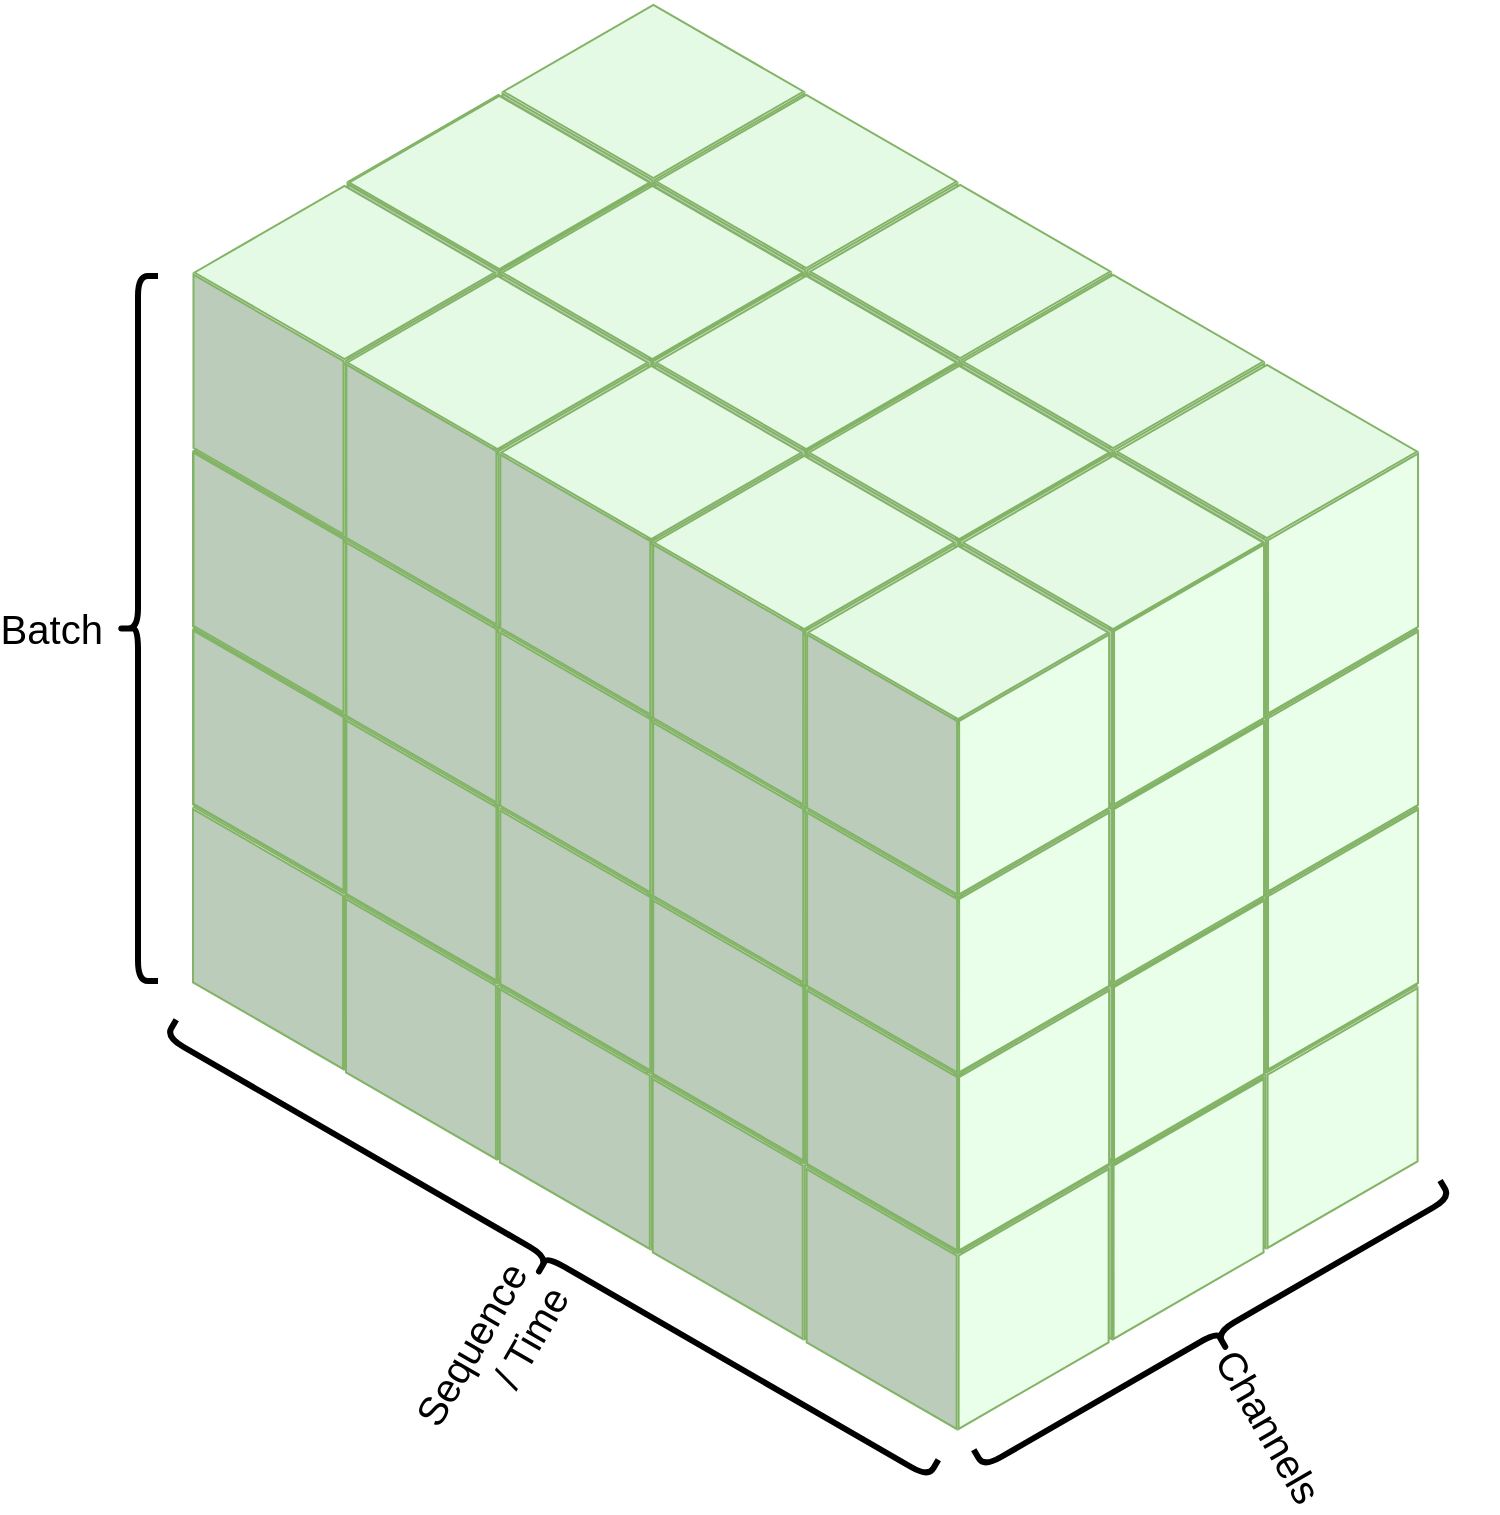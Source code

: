 <mxfile version="22.0.0" type="device">
  <diagram name="Página-1" id="rIqUe4WyIogmE3zDdpFF">
    <mxGraphModel dx="1744" dy="797" grid="1" gridSize="10" guides="1" tooltips="1" connect="1" arrows="1" fold="1" page="1" pageScale="1" pageWidth="827" pageHeight="1169" math="0" shadow="0">
      <root>
        <mxCell id="0" />
        <mxCell id="1" parent="0" />
        <mxCell id="FHGa05HmV8W9KMMEZWDE-86" value="" style="html=1;whiteSpace=wrap;aspect=fixed;shape=isoRectangle;strokeWidth=1;fillColor=#E5FAE4;strokeColor=#82b366;container=0;" parent="1" vertex="1">
          <mxGeometry x="179.47" y="270" width="150" height="90" as="geometry" />
        </mxCell>
        <mxCell id="FHGa05HmV8W9KMMEZWDE-87" value="" style="html=1;whiteSpace=wrap;aspect=fixed;shape=isoRectangle;rotation=-240;strokeWidth=1;fillColor=#d5e8d4;strokeColor=#82b366;container=0;" parent="1" vertex="1">
          <mxGeometry x="217.47" y="336" width="150" height="90" as="geometry" />
        </mxCell>
        <mxCell id="FHGa05HmV8W9KMMEZWDE-88" value="" style="html=1;whiteSpace=wrap;aspect=fixed;shape=isoRectangle;rotation=60;flipV=1;direction=west;fillColor=#BBCCBA;strokeColor=#82b366;container=0;" parent="1" vertex="1">
          <mxGeometry x="141.47" y="336" width="150" height="90" as="geometry" />
        </mxCell>
        <mxCell id="FHGa05HmV8W9KMMEZWDE-90" value="" style="html=1;whiteSpace=wrap;aspect=fixed;shape=isoRectangle;strokeWidth=1;fillColor=#E5FAE4;strokeColor=#82b366;container=0;" parent="1" vertex="1">
          <mxGeometry x="102" y="315" width="150" height="90" as="geometry" />
        </mxCell>
        <mxCell id="FHGa05HmV8W9KMMEZWDE-91" value="" style="html=1;whiteSpace=wrap;aspect=fixed;shape=isoRectangle;rotation=-240;strokeWidth=1;fillColor=#d5e8d4;strokeColor=#82b366;container=0;" parent="1" vertex="1">
          <mxGeometry x="140" y="381" width="150" height="90" as="geometry" />
        </mxCell>
        <mxCell id="FHGa05HmV8W9KMMEZWDE-92" value="" style="html=1;whiteSpace=wrap;aspect=fixed;shape=isoRectangle;rotation=60;flipV=1;direction=west;fillColor=#BBCCBA;strokeColor=#82b366;container=0;" parent="1" vertex="1">
          <mxGeometry x="64" y="381" width="150" height="90" as="geometry" />
        </mxCell>
        <mxCell id="FHGa05HmV8W9KMMEZWDE-142" value="" style="html=1;whiteSpace=wrap;aspect=fixed;shape=isoRectangle;strokeWidth=1;fillColor=#E5FAE4;strokeColor=#82b366;container=0;" parent="1" vertex="1">
          <mxGeometry x="255.94" y="315" width="150" height="90" as="geometry" />
        </mxCell>
        <mxCell id="FHGa05HmV8W9KMMEZWDE-143" value="" style="html=1;whiteSpace=wrap;aspect=fixed;shape=isoRectangle;rotation=-240;strokeWidth=1;fillColor=#d5e8d4;strokeColor=#82b366;container=0;" parent="1" vertex="1">
          <mxGeometry x="293.94" y="381" width="150" height="90" as="geometry" />
        </mxCell>
        <mxCell id="FHGa05HmV8W9KMMEZWDE-144" value="" style="html=1;whiteSpace=wrap;aspect=fixed;shape=isoRectangle;rotation=60;flipV=1;direction=west;fillColor=#BBCCBA;strokeColor=#82b366;container=0;" parent="1" vertex="1">
          <mxGeometry x="217.94" y="381" width="150" height="90" as="geometry" />
        </mxCell>
        <mxCell id="FHGa05HmV8W9KMMEZWDE-146" value="" style="html=1;whiteSpace=wrap;aspect=fixed;shape=isoRectangle;strokeWidth=1;fillColor=#E5FAE4;strokeColor=#82b366;container=0;" parent="1" vertex="1">
          <mxGeometry x="178.47" y="360" width="150" height="90" as="geometry" />
        </mxCell>
        <mxCell id="FHGa05HmV8W9KMMEZWDE-147" value="" style="html=1;whiteSpace=wrap;aspect=fixed;shape=isoRectangle;rotation=-240;strokeWidth=1;fillColor=#d5e8d4;strokeColor=#82b366;container=0;" parent="1" vertex="1">
          <mxGeometry x="216.47" y="426" width="150" height="90" as="geometry" />
        </mxCell>
        <mxCell id="FHGa05HmV8W9KMMEZWDE-148" value="" style="html=1;whiteSpace=wrap;aspect=fixed;shape=isoRectangle;rotation=60;flipV=1;direction=west;fillColor=#BBCCBA;strokeColor=#82b366;container=0;" parent="1" vertex="1">
          <mxGeometry x="140.47" y="426" width="150" height="90" as="geometry" />
        </mxCell>
        <mxCell id="FHGa05HmV8W9KMMEZWDE-150" value="" style="html=1;whiteSpace=wrap;aspect=fixed;shape=isoRectangle;strokeWidth=1;fillColor=#E5FAE4;strokeColor=#82b366;container=0;" parent="1" vertex="1">
          <mxGeometry x="332.88" y="360" width="150" height="90" as="geometry" />
        </mxCell>
        <mxCell id="FHGa05HmV8W9KMMEZWDE-151" value="" style="html=1;whiteSpace=wrap;aspect=fixed;shape=isoRectangle;rotation=-240;strokeWidth=1;fillColor=#d5e8d4;strokeColor=#82b366;container=0;" parent="1" vertex="1">
          <mxGeometry x="370.88" y="426" width="150" height="90" as="geometry" />
        </mxCell>
        <mxCell id="FHGa05HmV8W9KMMEZWDE-152" value="" style="html=1;whiteSpace=wrap;aspect=fixed;shape=isoRectangle;rotation=60;flipV=1;direction=west;fillColor=#BBCCBA;strokeColor=#82b366;container=0;" parent="1" vertex="1">
          <mxGeometry x="294.88" y="426" width="150" height="90" as="geometry" />
        </mxCell>
        <mxCell id="FHGa05HmV8W9KMMEZWDE-154" value="" style="html=1;whiteSpace=wrap;aspect=fixed;shape=isoRectangle;strokeWidth=1;fillColor=#E5FAE4;strokeColor=#82b366;container=0;" parent="1" vertex="1">
          <mxGeometry x="255.41" y="405" width="150" height="90" as="geometry" />
        </mxCell>
        <mxCell id="FHGa05HmV8W9KMMEZWDE-155" value="" style="html=1;whiteSpace=wrap;aspect=fixed;shape=isoRectangle;rotation=-240;strokeWidth=1;fillColor=#d5e8d4;strokeColor=#82b366;container=0;" parent="1" vertex="1">
          <mxGeometry x="293.41" y="471" width="150" height="90" as="geometry" />
        </mxCell>
        <mxCell id="FHGa05HmV8W9KMMEZWDE-156" value="" style="html=1;whiteSpace=wrap;aspect=fixed;shape=isoRectangle;rotation=60;flipV=1;direction=west;fillColor=#BBCCBA;strokeColor=#82b366;container=0;" parent="1" vertex="1">
          <mxGeometry x="217.41" y="471" width="150" height="90" as="geometry" />
        </mxCell>
        <mxCell id="FHGa05HmV8W9KMMEZWDE-158" value="" style="html=1;whiteSpace=wrap;aspect=fixed;shape=isoRectangle;strokeWidth=1;fillColor=#E5FAE4;strokeColor=#82b366;container=0;" parent="1" vertex="1">
          <mxGeometry x="409.35" y="405" width="150" height="90" as="geometry" />
        </mxCell>
        <mxCell id="FHGa05HmV8W9KMMEZWDE-159" value="" style="html=1;whiteSpace=wrap;aspect=fixed;shape=isoRectangle;rotation=-240;strokeWidth=1;fillColor=#d5e8d4;strokeColor=#82b366;container=0;" parent="1" vertex="1">
          <mxGeometry x="447.35" y="471" width="150" height="90" as="geometry" />
        </mxCell>
        <mxCell id="FHGa05HmV8W9KMMEZWDE-160" value="" style="html=1;whiteSpace=wrap;aspect=fixed;shape=isoRectangle;rotation=60;flipV=1;direction=west;fillColor=#BBCCBA;strokeColor=#82b366;container=0;" parent="1" vertex="1">
          <mxGeometry x="371.35" y="471" width="150" height="90" as="geometry" />
        </mxCell>
        <mxCell id="FHGa05HmV8W9KMMEZWDE-162" value="" style="html=1;whiteSpace=wrap;aspect=fixed;shape=isoRectangle;strokeWidth=1;fillColor=#E5FAE4;strokeColor=#82b366;container=0;" parent="1" vertex="1">
          <mxGeometry x="331.88" y="450" width="150" height="90" as="geometry" />
        </mxCell>
        <mxCell id="FHGa05HmV8W9KMMEZWDE-163" value="" style="html=1;whiteSpace=wrap;aspect=fixed;shape=isoRectangle;rotation=-240;strokeWidth=1;fillColor=#d5e8d4;strokeColor=#82b366;container=0;" parent="1" vertex="1">
          <mxGeometry x="369.88" y="516" width="150" height="90" as="geometry" />
        </mxCell>
        <mxCell id="FHGa05HmV8W9KMMEZWDE-164" value="" style="html=1;whiteSpace=wrap;aspect=fixed;shape=isoRectangle;rotation=60;flipV=1;direction=west;fillColor=#BBCCBA;strokeColor=#82b366;container=0;" parent="1" vertex="1">
          <mxGeometry x="293.88" y="516" width="150" height="90" as="geometry" />
        </mxCell>
        <mxCell id="FHGa05HmV8W9KMMEZWDE-166" value="" style="html=1;whiteSpace=wrap;aspect=fixed;shape=isoRectangle;strokeWidth=1;fillColor=#E5FAE4;strokeColor=#82b366;container=0;" parent="1" vertex="1">
          <mxGeometry x="486.29" y="450" width="150" height="90" as="geometry" />
        </mxCell>
        <mxCell id="FHGa05HmV8W9KMMEZWDE-167" value="" style="html=1;whiteSpace=wrap;aspect=fixed;shape=isoRectangle;rotation=-240;strokeWidth=1;fillColor=#EAFFE9;strokeColor=#82b366;container=0;" parent="1" vertex="1">
          <mxGeometry x="524.29" y="516" width="150" height="90" as="geometry" />
        </mxCell>
        <mxCell id="FHGa05HmV8W9KMMEZWDE-168" value="" style="html=1;whiteSpace=wrap;aspect=fixed;shape=isoRectangle;rotation=60;flipV=1;direction=west;fillColor=#BBCCBA;strokeColor=#82b366;container=0;" parent="1" vertex="1">
          <mxGeometry x="448.29" y="516" width="150" height="90" as="geometry" />
        </mxCell>
        <mxCell id="FHGa05HmV8W9KMMEZWDE-170" value="" style="html=1;whiteSpace=wrap;aspect=fixed;shape=isoRectangle;strokeWidth=1;fillColor=#E5FAE4;strokeColor=#82b366;container=0;" parent="1" vertex="1">
          <mxGeometry x="408.82" y="495" width="150" height="90" as="geometry" />
        </mxCell>
        <mxCell id="FHGa05HmV8W9KMMEZWDE-171" value="" style="html=1;whiteSpace=wrap;aspect=fixed;shape=isoRectangle;rotation=-240;strokeWidth=1;fillColor=#EAFFE9;strokeColor=#82b366;container=0;" parent="1" vertex="1">
          <mxGeometry x="446.82" y="561" width="150" height="90" as="geometry" />
        </mxCell>
        <mxCell id="FHGa05HmV8W9KMMEZWDE-172" value="" style="html=1;whiteSpace=wrap;aspect=fixed;shape=isoRectangle;rotation=60;flipV=1;direction=west;fillColor=#bbccbb;strokeColor=#d6b656;container=0;" parent="1" vertex="1">
          <mxGeometry x="370.82" y="561" width="150" height="90" as="geometry" />
        </mxCell>
        <mxCell id="FHGa05HmV8W9KMMEZWDE-174" value="" style="html=1;whiteSpace=wrap;aspect=fixed;shape=isoRectangle;strokeWidth=1;fillColor=#E5FAE4;strokeColor=#82b366;container=0;" parent="1" vertex="1">
          <mxGeometry x="179.47" y="181" width="150" height="90" as="geometry" />
        </mxCell>
        <mxCell id="FHGa05HmV8W9KMMEZWDE-175" value="" style="html=1;whiteSpace=wrap;aspect=fixed;shape=isoRectangle;rotation=-240;strokeWidth=1;fillColor=#d5e8d4;strokeColor=#82b366;container=0;" parent="1" vertex="1">
          <mxGeometry x="217.47" y="247" width="150" height="90" as="geometry" />
        </mxCell>
        <mxCell id="FHGa05HmV8W9KMMEZWDE-176" value="" style="html=1;whiteSpace=wrap;aspect=fixed;shape=isoRectangle;rotation=60;flipV=1;direction=west;fillColor=#BBCCBA;strokeColor=#82b366;container=0;" parent="1" vertex="1">
          <mxGeometry x="141.47" y="247" width="150" height="90" as="geometry" />
        </mxCell>
        <mxCell id="FHGa05HmV8W9KMMEZWDE-178" value="" style="html=1;whiteSpace=wrap;aspect=fixed;shape=isoRectangle;strokeWidth=1;fillColor=#E5FAE4;strokeColor=#82b366;container=0;" parent="1" vertex="1">
          <mxGeometry x="102" y="226" width="150" height="90" as="geometry" />
        </mxCell>
        <mxCell id="FHGa05HmV8W9KMMEZWDE-179" value="" style="html=1;whiteSpace=wrap;aspect=fixed;shape=isoRectangle;rotation=-240;strokeWidth=1;fillColor=#d5e8d4;strokeColor=#82b366;container=0;" parent="1" vertex="1">
          <mxGeometry x="140" y="292" width="150" height="90" as="geometry" />
        </mxCell>
        <mxCell id="FHGa05HmV8W9KMMEZWDE-180" value="" style="html=1;whiteSpace=wrap;aspect=fixed;shape=isoRectangle;rotation=60;flipV=1;direction=west;fillColor=#BBCCBA;strokeColor=#82b366;container=0;" parent="1" vertex="1">
          <mxGeometry x="64" y="292" width="150" height="90" as="geometry" />
        </mxCell>
        <mxCell id="FHGa05HmV8W9KMMEZWDE-182" value="" style="html=1;whiteSpace=wrap;aspect=fixed;shape=isoRectangle;strokeWidth=1;fillColor=#E5FAE4;strokeColor=#82b366;container=0;" parent="1" vertex="1">
          <mxGeometry x="255.94" y="226" width="150" height="90" as="geometry" />
        </mxCell>
        <mxCell id="FHGa05HmV8W9KMMEZWDE-183" value="" style="html=1;whiteSpace=wrap;aspect=fixed;shape=isoRectangle;rotation=-240;strokeWidth=1;fillColor=#d5e8d4;strokeColor=#82b366;container=0;" parent="1" vertex="1">
          <mxGeometry x="293.94" y="292" width="150" height="90" as="geometry" />
        </mxCell>
        <mxCell id="FHGa05HmV8W9KMMEZWDE-184" value="" style="html=1;whiteSpace=wrap;aspect=fixed;shape=isoRectangle;rotation=60;flipV=1;direction=west;fillColor=#BBCCBA;strokeColor=#82b366;container=0;" parent="1" vertex="1">
          <mxGeometry x="217.94" y="292" width="150" height="90" as="geometry" />
        </mxCell>
        <mxCell id="FHGa05HmV8W9KMMEZWDE-186" value="" style="html=1;whiteSpace=wrap;aspect=fixed;shape=isoRectangle;strokeWidth=1;fillColor=#E5FAE4;strokeColor=#82b366;container=0;" parent="1" vertex="1">
          <mxGeometry x="178.47" y="271" width="150" height="90" as="geometry" />
        </mxCell>
        <mxCell id="FHGa05HmV8W9KMMEZWDE-187" value="" style="html=1;whiteSpace=wrap;aspect=fixed;shape=isoRectangle;rotation=-240;strokeWidth=1;fillColor=#d5e8d4;strokeColor=#82b366;container=0;" parent="1" vertex="1">
          <mxGeometry x="216.47" y="337" width="150" height="90" as="geometry" />
        </mxCell>
        <mxCell id="FHGa05HmV8W9KMMEZWDE-188" value="" style="html=1;whiteSpace=wrap;aspect=fixed;shape=isoRectangle;rotation=60;flipV=1;direction=west;fillColor=#BBCCBA;strokeColor=#82b366;container=0;" parent="1" vertex="1">
          <mxGeometry x="140.47" y="337" width="150" height="90" as="geometry" />
        </mxCell>
        <mxCell id="FHGa05HmV8W9KMMEZWDE-190" value="" style="html=1;whiteSpace=wrap;aspect=fixed;shape=isoRectangle;strokeWidth=1;fillColor=#E5FAE4;strokeColor=#82b366;container=0;" parent="1" vertex="1">
          <mxGeometry x="332.88" y="271" width="150" height="90" as="geometry" />
        </mxCell>
        <mxCell id="FHGa05HmV8W9KMMEZWDE-191" value="" style="html=1;whiteSpace=wrap;aspect=fixed;shape=isoRectangle;rotation=-240;strokeWidth=1;fillColor=#d5e8d4;strokeColor=#82b366;container=0;" parent="1" vertex="1">
          <mxGeometry x="370.88" y="337" width="150" height="90" as="geometry" />
        </mxCell>
        <mxCell id="FHGa05HmV8W9KMMEZWDE-192" value="" style="html=1;whiteSpace=wrap;aspect=fixed;shape=isoRectangle;rotation=60;flipV=1;direction=west;fillColor=#BBCCBA;strokeColor=#82b366;container=0;" parent="1" vertex="1">
          <mxGeometry x="294.88" y="337" width="150" height="90" as="geometry" />
        </mxCell>
        <mxCell id="FHGa05HmV8W9KMMEZWDE-194" value="" style="html=1;whiteSpace=wrap;aspect=fixed;shape=isoRectangle;strokeWidth=1;fillColor=#E5FAE4;strokeColor=#82b366;container=0;" parent="1" vertex="1">
          <mxGeometry x="255.41" y="316" width="150" height="90" as="geometry" />
        </mxCell>
        <mxCell id="FHGa05HmV8W9KMMEZWDE-195" value="" style="html=1;whiteSpace=wrap;aspect=fixed;shape=isoRectangle;rotation=-240;strokeWidth=1;fillColor=#d5e8d4;strokeColor=#82b366;container=0;" parent="1" vertex="1">
          <mxGeometry x="293.41" y="382" width="150" height="90" as="geometry" />
        </mxCell>
        <mxCell id="FHGa05HmV8W9KMMEZWDE-196" value="" style="html=1;whiteSpace=wrap;aspect=fixed;shape=isoRectangle;rotation=60;flipV=1;direction=west;fillColor=#BBCCBA;strokeColor=#82b366;container=0;" parent="1" vertex="1">
          <mxGeometry x="217.41" y="382" width="150" height="90" as="geometry" />
        </mxCell>
        <mxCell id="FHGa05HmV8W9KMMEZWDE-198" value="" style="html=1;whiteSpace=wrap;aspect=fixed;shape=isoRectangle;strokeWidth=1;fillColor=#E5FAE4;strokeColor=#82b366;container=0;" parent="1" vertex="1">
          <mxGeometry x="409.35" y="316" width="150" height="90" as="geometry" />
        </mxCell>
        <mxCell id="FHGa05HmV8W9KMMEZWDE-199" value="" style="html=1;whiteSpace=wrap;aspect=fixed;shape=isoRectangle;rotation=-240;strokeWidth=1;fillColor=#d5e8d4;strokeColor=#82b366;container=0;" parent="1" vertex="1">
          <mxGeometry x="447.35" y="382" width="150" height="90" as="geometry" />
        </mxCell>
        <mxCell id="FHGa05HmV8W9KMMEZWDE-200" value="" style="html=1;whiteSpace=wrap;aspect=fixed;shape=isoRectangle;rotation=60;flipV=1;direction=west;fillColor=#BBCCBA;strokeColor=#82b366;container=0;" parent="1" vertex="1">
          <mxGeometry x="371.35" y="382" width="150" height="90" as="geometry" />
        </mxCell>
        <mxCell id="FHGa05HmV8W9KMMEZWDE-202" value="" style="html=1;whiteSpace=wrap;aspect=fixed;shape=isoRectangle;strokeWidth=1;fillColor=#E5FAE4;strokeColor=#82b366;container=0;" parent="1" vertex="1">
          <mxGeometry x="331.88" y="361" width="150" height="90" as="geometry" />
        </mxCell>
        <mxCell id="FHGa05HmV8W9KMMEZWDE-203" value="" style="html=1;whiteSpace=wrap;aspect=fixed;shape=isoRectangle;rotation=-240;strokeWidth=1;fillColor=#d5e8d4;strokeColor=#82b366;container=0;" parent="1" vertex="1">
          <mxGeometry x="369.88" y="427" width="150" height="90" as="geometry" />
        </mxCell>
        <mxCell id="FHGa05HmV8W9KMMEZWDE-204" value="" style="html=1;whiteSpace=wrap;aspect=fixed;shape=isoRectangle;rotation=60;flipV=1;direction=west;fillColor=#BBCCBA;strokeColor=#82b366;container=0;" parent="1" vertex="1">
          <mxGeometry x="293.88" y="427" width="150" height="90" as="geometry" />
        </mxCell>
        <mxCell id="FHGa05HmV8W9KMMEZWDE-206" value="" style="html=1;whiteSpace=wrap;aspect=fixed;shape=isoRectangle;strokeWidth=1;fillColor=#E5FAE4;strokeColor=#82b366;container=0;" parent="1" vertex="1">
          <mxGeometry x="486.29" y="361" width="150" height="90" as="geometry" />
        </mxCell>
        <mxCell id="FHGa05HmV8W9KMMEZWDE-207" value="" style="html=1;whiteSpace=wrap;aspect=fixed;shape=isoRectangle;rotation=-240;strokeWidth=1;fillColor=#EAFFE9;strokeColor=#82b366;container=0;" parent="1" vertex="1">
          <mxGeometry x="524.29" y="427" width="150" height="90" as="geometry" />
        </mxCell>
        <mxCell id="FHGa05HmV8W9KMMEZWDE-208" value="" style="html=1;whiteSpace=wrap;aspect=fixed;shape=isoRectangle;rotation=60;flipV=1;direction=west;fillColor=#BBCCBA;strokeColor=#82b366;container=0;" parent="1" vertex="1">
          <mxGeometry x="448.29" y="427" width="150" height="90" as="geometry" />
        </mxCell>
        <mxCell id="FHGa05HmV8W9KMMEZWDE-210" value="" style="html=1;whiteSpace=wrap;aspect=fixed;shape=isoRectangle;strokeWidth=1;fillColor=#E5FAE4;strokeColor=#82b366;container=0;" parent="1" vertex="1">
          <mxGeometry x="408.82" y="406" width="150" height="90" as="geometry" />
        </mxCell>
        <mxCell id="FHGa05HmV8W9KMMEZWDE-211" value="" style="html=1;whiteSpace=wrap;aspect=fixed;shape=isoRectangle;rotation=-240;strokeWidth=1;fillColor=#EAFFE9;strokeColor=#82b366;container=0;" parent="1" vertex="1">
          <mxGeometry x="446.82" y="472" width="150" height="90" as="geometry" />
        </mxCell>
        <mxCell id="FHGa05HmV8W9KMMEZWDE-212" value="" style="html=1;whiteSpace=wrap;aspect=fixed;shape=isoRectangle;rotation=60;flipV=1;direction=west;fillColor=#bbccbb;strokeColor=#d6b656;container=0;" parent="1" vertex="1">
          <mxGeometry x="370.82" y="472" width="150" height="90" as="geometry" />
        </mxCell>
        <mxCell id="FHGa05HmV8W9KMMEZWDE-214" value="" style="html=1;whiteSpace=wrap;aspect=fixed;shape=isoRectangle;strokeWidth=1;fillColor=#E5FAE4;strokeColor=#82b366;container=0;" parent="1" vertex="1">
          <mxGeometry x="179.47" y="92" width="150" height="90" as="geometry" />
        </mxCell>
        <mxCell id="FHGa05HmV8W9KMMEZWDE-215" value="" style="html=1;whiteSpace=wrap;aspect=fixed;shape=isoRectangle;rotation=-240;strokeWidth=1;fillColor=#d5e8d4;strokeColor=#82b366;container=0;" parent="1" vertex="1">
          <mxGeometry x="217.47" y="158" width="150" height="90" as="geometry" />
        </mxCell>
        <mxCell id="FHGa05HmV8W9KMMEZWDE-216" value="" style="html=1;whiteSpace=wrap;aspect=fixed;shape=isoRectangle;rotation=60;flipV=1;direction=west;fillColor=#BBCCBA;strokeColor=#82b366;container=0;" parent="1" vertex="1">
          <mxGeometry x="141.47" y="158" width="150" height="90" as="geometry" />
        </mxCell>
        <mxCell id="FHGa05HmV8W9KMMEZWDE-218" value="" style="html=1;whiteSpace=wrap;aspect=fixed;shape=isoRectangle;strokeWidth=1;fillColor=#E5FAE4;strokeColor=#82b366;container=0;" parent="1" vertex="1">
          <mxGeometry x="102" y="137" width="150" height="90" as="geometry" />
        </mxCell>
        <mxCell id="FHGa05HmV8W9KMMEZWDE-219" value="" style="html=1;whiteSpace=wrap;aspect=fixed;shape=isoRectangle;rotation=-240;strokeWidth=1;fillColor=#d5e8d4;strokeColor=#82b366;container=0;" parent="1" vertex="1">
          <mxGeometry x="140" y="203" width="150" height="90" as="geometry" />
        </mxCell>
        <mxCell id="FHGa05HmV8W9KMMEZWDE-220" value="" style="html=1;whiteSpace=wrap;aspect=fixed;shape=isoRectangle;rotation=60;flipV=1;direction=west;fillColor=#BBCCBA;strokeColor=#82b366;container=0;" parent="1" vertex="1">
          <mxGeometry x="64" y="203" width="150" height="90" as="geometry" />
        </mxCell>
        <mxCell id="FHGa05HmV8W9KMMEZWDE-222" value="" style="html=1;whiteSpace=wrap;aspect=fixed;shape=isoRectangle;strokeWidth=1;fillColor=#E5FAE4;strokeColor=#82b366;container=0;" parent="1" vertex="1">
          <mxGeometry x="255.94" y="137" width="150" height="90" as="geometry" />
        </mxCell>
        <mxCell id="FHGa05HmV8W9KMMEZWDE-223" value="" style="html=1;whiteSpace=wrap;aspect=fixed;shape=isoRectangle;rotation=-240;strokeWidth=1;fillColor=#d5e8d4;strokeColor=#82b366;container=0;" parent="1" vertex="1">
          <mxGeometry x="293.94" y="203" width="150" height="90" as="geometry" />
        </mxCell>
        <mxCell id="FHGa05HmV8W9KMMEZWDE-224" value="" style="html=1;whiteSpace=wrap;aspect=fixed;shape=isoRectangle;rotation=60;flipV=1;direction=west;fillColor=#BBCCBA;strokeColor=#82b366;container=0;" parent="1" vertex="1">
          <mxGeometry x="217.94" y="203" width="150" height="90" as="geometry" />
        </mxCell>
        <mxCell id="FHGa05HmV8W9KMMEZWDE-226" value="" style="html=1;whiteSpace=wrap;aspect=fixed;shape=isoRectangle;strokeWidth=1;fillColor=#E5FAE4;strokeColor=#82b366;container=0;" parent="1" vertex="1">
          <mxGeometry x="178.47" y="182" width="150" height="90" as="geometry" />
        </mxCell>
        <mxCell id="FHGa05HmV8W9KMMEZWDE-227" value="" style="html=1;whiteSpace=wrap;aspect=fixed;shape=isoRectangle;rotation=-240;strokeWidth=1;fillColor=#d5e8d4;strokeColor=#82b366;container=0;" parent="1" vertex="1">
          <mxGeometry x="216.47" y="248" width="150" height="90" as="geometry" />
        </mxCell>
        <mxCell id="FHGa05HmV8W9KMMEZWDE-228" value="" style="html=1;whiteSpace=wrap;aspect=fixed;shape=isoRectangle;rotation=60;flipV=1;direction=west;fillColor=#BBCCBA;strokeColor=#82b366;container=0;" parent="1" vertex="1">
          <mxGeometry x="140.47" y="248" width="150" height="90" as="geometry" />
        </mxCell>
        <mxCell id="FHGa05HmV8W9KMMEZWDE-230" value="" style="html=1;whiteSpace=wrap;aspect=fixed;shape=isoRectangle;strokeWidth=1;fillColor=#E5FAE4;strokeColor=#82b366;container=0;" parent="1" vertex="1">
          <mxGeometry x="332.88" y="182" width="150" height="90" as="geometry" />
        </mxCell>
        <mxCell id="FHGa05HmV8W9KMMEZWDE-231" value="" style="html=1;whiteSpace=wrap;aspect=fixed;shape=isoRectangle;rotation=-240;strokeWidth=1;fillColor=#d5e8d4;strokeColor=#82b366;container=0;" parent="1" vertex="1">
          <mxGeometry x="370.88" y="248" width="150" height="90" as="geometry" />
        </mxCell>
        <mxCell id="FHGa05HmV8W9KMMEZWDE-232" value="" style="html=1;whiteSpace=wrap;aspect=fixed;shape=isoRectangle;rotation=60;flipV=1;direction=west;fillColor=#BBCCBA;strokeColor=#82b366;container=0;" parent="1" vertex="1">
          <mxGeometry x="294.88" y="248" width="150" height="90" as="geometry" />
        </mxCell>
        <mxCell id="FHGa05HmV8W9KMMEZWDE-234" value="" style="html=1;whiteSpace=wrap;aspect=fixed;shape=isoRectangle;strokeWidth=1;fillColor=#E5FAE4;strokeColor=#82b366;container=0;" parent="1" vertex="1">
          <mxGeometry x="255.41" y="227" width="150" height="90" as="geometry" />
        </mxCell>
        <mxCell id="FHGa05HmV8W9KMMEZWDE-235" value="" style="html=1;whiteSpace=wrap;aspect=fixed;shape=isoRectangle;rotation=-240;strokeWidth=1;fillColor=#d5e8d4;strokeColor=#82b366;container=0;" parent="1" vertex="1">
          <mxGeometry x="293.41" y="293" width="150" height="90" as="geometry" />
        </mxCell>
        <mxCell id="FHGa05HmV8W9KMMEZWDE-236" value="" style="html=1;whiteSpace=wrap;aspect=fixed;shape=isoRectangle;rotation=60;flipV=1;direction=west;fillColor=#BBCCBA;strokeColor=#82b366;container=0;" parent="1" vertex="1">
          <mxGeometry x="217.41" y="293" width="150" height="90" as="geometry" />
        </mxCell>
        <mxCell id="FHGa05HmV8W9KMMEZWDE-238" value="" style="html=1;whiteSpace=wrap;aspect=fixed;shape=isoRectangle;strokeWidth=1;fillColor=#E5FAE4;strokeColor=#82b366;container=0;" parent="1" vertex="1">
          <mxGeometry x="409.35" y="227" width="150" height="90" as="geometry" />
        </mxCell>
        <mxCell id="FHGa05HmV8W9KMMEZWDE-239" value="" style="html=1;whiteSpace=wrap;aspect=fixed;shape=isoRectangle;rotation=-240;strokeWidth=1;fillColor=#d5e8d4;strokeColor=#82b366;container=0;" parent="1" vertex="1">
          <mxGeometry x="447.35" y="293" width="150" height="90" as="geometry" />
        </mxCell>
        <mxCell id="FHGa05HmV8W9KMMEZWDE-240" value="" style="html=1;whiteSpace=wrap;aspect=fixed;shape=isoRectangle;rotation=60;flipV=1;direction=west;fillColor=#BBCCBA;strokeColor=#82b366;container=0;" parent="1" vertex="1">
          <mxGeometry x="371.35" y="293" width="150" height="90" as="geometry" />
        </mxCell>
        <mxCell id="FHGa05HmV8W9KMMEZWDE-242" value="" style="html=1;whiteSpace=wrap;aspect=fixed;shape=isoRectangle;strokeWidth=1;fillColor=#E5FAE4;strokeColor=#82b366;container=0;" parent="1" vertex="1">
          <mxGeometry x="331.88" y="272" width="150" height="90" as="geometry" />
        </mxCell>
        <mxCell id="FHGa05HmV8W9KMMEZWDE-243" value="" style="html=1;whiteSpace=wrap;aspect=fixed;shape=isoRectangle;rotation=-240;strokeWidth=1;fillColor=#d5e8d4;strokeColor=#82b366;container=0;" parent="1" vertex="1">
          <mxGeometry x="369.88" y="338" width="150" height="90" as="geometry" />
        </mxCell>
        <mxCell id="FHGa05HmV8W9KMMEZWDE-244" value="" style="html=1;whiteSpace=wrap;aspect=fixed;shape=isoRectangle;rotation=60;flipV=1;direction=west;fillColor=#BBCCBA;strokeColor=#82b366;container=0;" parent="1" vertex="1">
          <mxGeometry x="293.88" y="338" width="150" height="90" as="geometry" />
        </mxCell>
        <mxCell id="FHGa05HmV8W9KMMEZWDE-246" value="" style="html=1;whiteSpace=wrap;aspect=fixed;shape=isoRectangle;strokeWidth=1;fillColor=#e5fae4;strokeColor=#82b366;container=0;" parent="1" vertex="1">
          <mxGeometry x="486.29" y="272" width="150" height="90" as="geometry" />
        </mxCell>
        <mxCell id="FHGa05HmV8W9KMMEZWDE-247" value="" style="html=1;whiteSpace=wrap;aspect=fixed;shape=isoRectangle;rotation=-240;strokeWidth=1;fillColor=#EAFFE9;strokeColor=#82b366;container=0;" parent="1" vertex="1">
          <mxGeometry x="524.29" y="338" width="150" height="90" as="geometry" />
        </mxCell>
        <mxCell id="FHGa05HmV8W9KMMEZWDE-248" value="" style="html=1;whiteSpace=wrap;aspect=fixed;shape=isoRectangle;rotation=60;flipV=1;direction=west;fillColor=#BBCCBA;strokeColor=#82b366;container=0;" parent="1" vertex="1">
          <mxGeometry x="448.29" y="338" width="150" height="90" as="geometry" />
        </mxCell>
        <mxCell id="FHGa05HmV8W9KMMEZWDE-250" value="" style="html=1;whiteSpace=wrap;aspect=fixed;shape=isoRectangle;strokeWidth=1;fillColor=#e5fae4;strokeColor=#82b366;container=0;" parent="1" vertex="1">
          <mxGeometry x="408.82" y="317" width="150" height="90" as="geometry" />
        </mxCell>
        <mxCell id="FHGa05HmV8W9KMMEZWDE-251" value="" style="html=1;whiteSpace=wrap;aspect=fixed;shape=isoRectangle;rotation=-240;strokeWidth=1;fillColor=#EAFFE9;strokeColor=#82b366;container=0;" parent="1" vertex="1">
          <mxGeometry x="446.82" y="383" width="150" height="90" as="geometry" />
        </mxCell>
        <mxCell id="FHGa05HmV8W9KMMEZWDE-252" value="" style="html=1;whiteSpace=wrap;aspect=fixed;shape=isoRectangle;rotation=60;flipV=1;direction=west;fillColor=#bbccbb;strokeColor=#82b366;container=0;" parent="1" vertex="1">
          <mxGeometry x="370.82" y="383" width="150" height="90" as="geometry" />
        </mxCell>
        <mxCell id="vK0zOUk7TIPSTApoR2ex-3" value="" style="html=1;whiteSpace=wrap;aspect=fixed;shape=isoRectangle;strokeWidth=1;fillColor=#E5FAE4;strokeColor=#82b366;container=0;" vertex="1" parent="1">
          <mxGeometry x="102.47" y="315.5" width="150" height="90" as="geometry" />
        </mxCell>
        <mxCell id="vK0zOUk7TIPSTApoR2ex-4" value="" style="html=1;whiteSpace=wrap;aspect=fixed;shape=isoRectangle;rotation=-240;strokeWidth=1;fillColor=#d5e8d4;strokeColor=#82b366;container=0;" vertex="1" parent="1">
          <mxGeometry x="140.47" y="381.5" width="150" height="90" as="geometry" />
        </mxCell>
        <mxCell id="vK0zOUk7TIPSTApoR2ex-5" value="" style="html=1;whiteSpace=wrap;aspect=fixed;shape=isoRectangle;rotation=60;flipV=1;direction=west;fillColor=#BBCCBA;strokeColor=#82b366;container=0;" vertex="1" parent="1">
          <mxGeometry x="64.47" y="381.5" width="150" height="90" as="geometry" />
        </mxCell>
        <mxCell id="vK0zOUk7TIPSTApoR2ex-6" value="" style="html=1;whiteSpace=wrap;aspect=fixed;shape=isoRectangle;strokeWidth=1;fillColor=#E5FAE4;strokeColor=#82b366;container=0;" vertex="1" parent="1">
          <mxGeometry x="25" y="360.5" width="150" height="90" as="geometry" />
        </mxCell>
        <mxCell id="vK0zOUk7TIPSTApoR2ex-7" value="" style="html=1;whiteSpace=wrap;aspect=fixed;shape=isoRectangle;rotation=-240;strokeWidth=1;fillColor=#d5e8d4;strokeColor=#82b366;container=0;" vertex="1" parent="1">
          <mxGeometry x="63" y="426.5" width="150" height="90" as="geometry" />
        </mxCell>
        <mxCell id="vK0zOUk7TIPSTApoR2ex-8" value="" style="html=1;whiteSpace=wrap;aspect=fixed;shape=isoRectangle;rotation=60;flipV=1;direction=west;fillColor=#BBCCBA;strokeColor=#82b366;container=0;" vertex="1" parent="1">
          <mxGeometry x="-13" y="426.5" width="150" height="90" as="geometry" />
        </mxCell>
        <mxCell id="vK0zOUk7TIPSTApoR2ex-9" value="" style="html=1;whiteSpace=wrap;aspect=fixed;shape=isoRectangle;strokeWidth=1;fillColor=#E5FAE4;strokeColor=#82b366;container=0;" vertex="1" parent="1">
          <mxGeometry x="178.94" y="360.5" width="150" height="90" as="geometry" />
        </mxCell>
        <mxCell id="vK0zOUk7TIPSTApoR2ex-10" value="" style="html=1;whiteSpace=wrap;aspect=fixed;shape=isoRectangle;rotation=-240;strokeWidth=1;fillColor=#d5e8d4;strokeColor=#82b366;container=0;" vertex="1" parent="1">
          <mxGeometry x="216.94" y="426.5" width="150" height="90" as="geometry" />
        </mxCell>
        <mxCell id="vK0zOUk7TIPSTApoR2ex-11" value="" style="html=1;whiteSpace=wrap;aspect=fixed;shape=isoRectangle;rotation=60;flipV=1;direction=west;fillColor=#BBCCBA;strokeColor=#82b366;container=0;" vertex="1" parent="1">
          <mxGeometry x="140.94" y="426.5" width="150" height="90" as="geometry" />
        </mxCell>
        <mxCell id="vK0zOUk7TIPSTApoR2ex-12" value="" style="html=1;whiteSpace=wrap;aspect=fixed;shape=isoRectangle;strokeWidth=1;fillColor=#E5FAE4;strokeColor=#82b366;container=0;" vertex="1" parent="1">
          <mxGeometry x="101.47" y="405.5" width="150" height="90" as="geometry" />
        </mxCell>
        <mxCell id="vK0zOUk7TIPSTApoR2ex-13" value="" style="html=1;whiteSpace=wrap;aspect=fixed;shape=isoRectangle;rotation=-240;strokeWidth=1;fillColor=#d5e8d4;strokeColor=#82b366;container=0;" vertex="1" parent="1">
          <mxGeometry x="139.47" y="471.5" width="150" height="90" as="geometry" />
        </mxCell>
        <mxCell id="vK0zOUk7TIPSTApoR2ex-14" value="" style="html=1;whiteSpace=wrap;aspect=fixed;shape=isoRectangle;rotation=60;flipV=1;direction=west;fillColor=#BBCCBA;strokeColor=#82b366;container=0;" vertex="1" parent="1">
          <mxGeometry x="63.47" y="471.5" width="150" height="90" as="geometry" />
        </mxCell>
        <mxCell id="vK0zOUk7TIPSTApoR2ex-15" value="&lt;font style=&quot;font-size: 20px;&quot;&gt;Sequence / Time&lt;/font&gt;" style="shape=curlyBracket;whiteSpace=wrap;html=1;rounded=1;labelPosition=left;verticalLabelPosition=middle;align=right;verticalAlign=middle;rotation=-60;strokeWidth=3;container=0;" vertex="1" parent="1">
          <mxGeometry x="191.659" y="410.5" width="20" height="440" as="geometry" />
        </mxCell>
        <mxCell id="vK0zOUk7TIPSTApoR2ex-16" value="" style="html=1;whiteSpace=wrap;aspect=fixed;shape=isoRectangle;strokeWidth=1;fillColor=#E5FAE4;strokeColor=#82b366;container=0;" vertex="1" parent="1">
          <mxGeometry x="255.88" y="405.5" width="150" height="90" as="geometry" />
        </mxCell>
        <mxCell id="vK0zOUk7TIPSTApoR2ex-17" value="" style="html=1;whiteSpace=wrap;aspect=fixed;shape=isoRectangle;rotation=-240;strokeWidth=1;fillColor=#d5e8d4;strokeColor=#82b366;container=0;" vertex="1" parent="1">
          <mxGeometry x="293.88" y="471.5" width="150" height="90" as="geometry" />
        </mxCell>
        <mxCell id="vK0zOUk7TIPSTApoR2ex-18" value="" style="html=1;whiteSpace=wrap;aspect=fixed;shape=isoRectangle;rotation=60;flipV=1;direction=west;fillColor=#BBCCBA;strokeColor=#82b366;container=0;" vertex="1" parent="1">
          <mxGeometry x="217.88" y="471.5" width="150" height="90" as="geometry" />
        </mxCell>
        <mxCell id="vK0zOUk7TIPSTApoR2ex-19" value="" style="html=1;whiteSpace=wrap;aspect=fixed;shape=isoRectangle;strokeWidth=1;fillColor=#E5FAE4;strokeColor=#82b366;container=0;" vertex="1" parent="1">
          <mxGeometry x="178.41" y="450.5" width="150" height="90" as="geometry" />
        </mxCell>
        <mxCell id="vK0zOUk7TIPSTApoR2ex-20" value="" style="html=1;whiteSpace=wrap;aspect=fixed;shape=isoRectangle;rotation=-240;strokeWidth=1;fillColor=#d5e8d4;strokeColor=#82b366;container=0;" vertex="1" parent="1">
          <mxGeometry x="216.41" y="516.5" width="150" height="90" as="geometry" />
        </mxCell>
        <mxCell id="vK0zOUk7TIPSTApoR2ex-21" value="" style="html=1;whiteSpace=wrap;aspect=fixed;shape=isoRectangle;rotation=60;flipV=1;direction=west;fillColor=#BBCCBA;strokeColor=#82b366;container=0;" vertex="1" parent="1">
          <mxGeometry x="140.41" y="516.5" width="150" height="90" as="geometry" />
        </mxCell>
        <mxCell id="vK0zOUk7TIPSTApoR2ex-22" value="" style="html=1;whiteSpace=wrap;aspect=fixed;shape=isoRectangle;strokeWidth=1;fillColor=#E5FAE4;strokeColor=#82b366;container=0;" vertex="1" parent="1">
          <mxGeometry x="332.35" y="450.5" width="150" height="90" as="geometry" />
        </mxCell>
        <mxCell id="vK0zOUk7TIPSTApoR2ex-23" value="" style="html=1;whiteSpace=wrap;aspect=fixed;shape=isoRectangle;rotation=-240;strokeWidth=1;fillColor=#d5e8d4;strokeColor=#82b366;container=0;" vertex="1" parent="1">
          <mxGeometry x="370.35" y="516.5" width="150" height="90" as="geometry" />
        </mxCell>
        <mxCell id="vK0zOUk7TIPSTApoR2ex-24" value="" style="html=1;whiteSpace=wrap;aspect=fixed;shape=isoRectangle;rotation=60;flipV=1;direction=west;fillColor=#BBCCBA;strokeColor=#82b366;container=0;" vertex="1" parent="1">
          <mxGeometry x="294.35" y="516.5" width="150" height="90" as="geometry" />
        </mxCell>
        <mxCell id="vK0zOUk7TIPSTApoR2ex-25" value="" style="html=1;whiteSpace=wrap;aspect=fixed;shape=isoRectangle;strokeWidth=1;fillColor=#E5FAE4;strokeColor=#82b366;container=0;" vertex="1" parent="1">
          <mxGeometry x="254.88" y="495.5" width="150" height="90" as="geometry" />
        </mxCell>
        <mxCell id="vK0zOUk7TIPSTApoR2ex-26" value="" style="html=1;whiteSpace=wrap;aspect=fixed;shape=isoRectangle;rotation=-240;strokeWidth=1;fillColor=#d5e8d4;strokeColor=#82b366;container=0;" vertex="1" parent="1">
          <mxGeometry x="292.88" y="561.5" width="150" height="90" as="geometry" />
        </mxCell>
        <mxCell id="vK0zOUk7TIPSTApoR2ex-27" value="" style="html=1;whiteSpace=wrap;aspect=fixed;shape=isoRectangle;rotation=60;flipV=1;direction=west;fillColor=#BBCCBA;strokeColor=#82b366;container=0;" vertex="1" parent="1">
          <mxGeometry x="216.88" y="561.5" width="150" height="90" as="geometry" />
        </mxCell>
        <mxCell id="vK0zOUk7TIPSTApoR2ex-28" value="" style="html=1;whiteSpace=wrap;aspect=fixed;shape=isoRectangle;strokeWidth=1;fillColor=#E5FAE4;strokeColor=#82b366;container=0;" vertex="1" parent="1">
          <mxGeometry x="409.29" y="495.5" width="150" height="90" as="geometry" />
        </mxCell>
        <mxCell id="vK0zOUk7TIPSTApoR2ex-29" value="" style="html=1;whiteSpace=wrap;aspect=fixed;shape=isoRectangle;rotation=-240;strokeWidth=1;fillColor=#EAFFE9;strokeColor=#82b366;container=0;" vertex="1" parent="1">
          <mxGeometry x="447.29" y="561.5" width="150" height="90" as="geometry" />
        </mxCell>
        <mxCell id="vK0zOUk7TIPSTApoR2ex-30" value="" style="html=1;whiteSpace=wrap;aspect=fixed;shape=isoRectangle;rotation=60;flipV=1;direction=west;fillColor=#BBCCBA;strokeColor=#82b366;container=0;" vertex="1" parent="1">
          <mxGeometry x="371.29" y="561.5" width="150" height="90" as="geometry" />
        </mxCell>
        <mxCell id="vK0zOUk7TIPSTApoR2ex-31" value="" style="html=1;whiteSpace=wrap;aspect=fixed;shape=isoRectangle;strokeWidth=1;fillColor=#E5FAE4;strokeColor=#82b366;container=0;" vertex="1" parent="1">
          <mxGeometry x="331.82" y="540.5" width="150" height="90" as="geometry" />
        </mxCell>
        <mxCell id="vK0zOUk7TIPSTApoR2ex-32" value="" style="html=1;whiteSpace=wrap;aspect=fixed;shape=isoRectangle;rotation=-240;strokeWidth=1;fillColor=#EAFFE9;strokeColor=#82b366;container=0;" vertex="1" parent="1">
          <mxGeometry x="369.82" y="606.5" width="150" height="90" as="geometry" />
        </mxCell>
        <mxCell id="vK0zOUk7TIPSTApoR2ex-33" value="" style="html=1;whiteSpace=wrap;aspect=fixed;shape=isoRectangle;rotation=60;flipV=1;direction=west;fillColor=#bbccbb;strokeColor=#82b366;container=0;" vertex="1" parent="1">
          <mxGeometry x="293.82" y="606.5" width="150" height="90" as="geometry" />
        </mxCell>
        <mxCell id="vK0zOUk7TIPSTApoR2ex-34" value="&lt;font style=&quot;&quot;&gt;&lt;font style=&quot;font-size: 20px;&quot;&gt;Channels&lt;/font&gt;&lt;br&gt;&lt;/font&gt;" style="shape=curlyBracket;whiteSpace=wrap;html=1;rounded=1;flipH=1;labelPosition=right;verticalLabelPosition=middle;align=left;verticalAlign=middle;rotation=60;strokeWidth=3;container=0;" vertex="1" parent="1">
          <mxGeometry x="526.45" y="533.56" width="20" height="269.25" as="geometry" />
        </mxCell>
        <mxCell id="vK0zOUk7TIPSTApoR2ex-35" value="" style="html=1;whiteSpace=wrap;aspect=fixed;shape=isoRectangle;strokeWidth=1;fillColor=#E5FAE4;strokeColor=#82b366;container=0;" vertex="1" parent="1">
          <mxGeometry x="102.47" y="226.5" width="150" height="90" as="geometry" />
        </mxCell>
        <mxCell id="vK0zOUk7TIPSTApoR2ex-36" value="" style="html=1;whiteSpace=wrap;aspect=fixed;shape=isoRectangle;rotation=-240;strokeWidth=1;fillColor=#d5e8d4;strokeColor=#82b366;container=0;" vertex="1" parent="1">
          <mxGeometry x="140.47" y="292.5" width="150" height="90" as="geometry" />
        </mxCell>
        <mxCell id="vK0zOUk7TIPSTApoR2ex-37" value="" style="html=1;whiteSpace=wrap;aspect=fixed;shape=isoRectangle;rotation=60;flipV=1;direction=west;fillColor=#BBCCBA;strokeColor=#82b366;container=0;" vertex="1" parent="1">
          <mxGeometry x="64.47" y="292.5" width="150" height="90" as="geometry" />
        </mxCell>
        <mxCell id="vK0zOUk7TIPSTApoR2ex-38" value="" style="html=1;whiteSpace=wrap;aspect=fixed;shape=isoRectangle;strokeWidth=1;fillColor=#E5FAE4;strokeColor=#82b366;container=0;" vertex="1" parent="1">
          <mxGeometry x="25" y="271.5" width="150" height="90" as="geometry" />
        </mxCell>
        <mxCell id="vK0zOUk7TIPSTApoR2ex-39" value="" style="html=1;whiteSpace=wrap;aspect=fixed;shape=isoRectangle;rotation=-240;strokeWidth=1;fillColor=#d5e8d4;strokeColor=#82b366;container=0;" vertex="1" parent="1">
          <mxGeometry x="63" y="337.5" width="150" height="90" as="geometry" />
        </mxCell>
        <mxCell id="vK0zOUk7TIPSTApoR2ex-40" value="" style="html=1;whiteSpace=wrap;aspect=fixed;shape=isoRectangle;rotation=60;flipV=1;direction=west;fillColor=#BBCCBA;strokeColor=#82b366;container=0;" vertex="1" parent="1">
          <mxGeometry x="-13" y="337.5" width="150" height="90" as="geometry" />
        </mxCell>
        <mxCell id="vK0zOUk7TIPSTApoR2ex-41" value="" style="html=1;whiteSpace=wrap;aspect=fixed;shape=isoRectangle;strokeWidth=1;fillColor=#E5FAE4;strokeColor=#82b366;container=0;" vertex="1" parent="1">
          <mxGeometry x="178.94" y="271.5" width="150" height="90" as="geometry" />
        </mxCell>
        <mxCell id="vK0zOUk7TIPSTApoR2ex-42" value="" style="html=1;whiteSpace=wrap;aspect=fixed;shape=isoRectangle;rotation=-240;strokeWidth=1;fillColor=#d5e8d4;strokeColor=#82b366;container=0;" vertex="1" parent="1">
          <mxGeometry x="216.94" y="337.5" width="150" height="90" as="geometry" />
        </mxCell>
        <mxCell id="vK0zOUk7TIPSTApoR2ex-43" value="" style="html=1;whiteSpace=wrap;aspect=fixed;shape=isoRectangle;rotation=60;flipV=1;direction=west;fillColor=#BBCCBA;strokeColor=#82b366;container=0;" vertex="1" parent="1">
          <mxGeometry x="140.94" y="337.5" width="150" height="90" as="geometry" />
        </mxCell>
        <mxCell id="vK0zOUk7TIPSTApoR2ex-44" value="" style="html=1;whiteSpace=wrap;aspect=fixed;shape=isoRectangle;strokeWidth=1;fillColor=#E5FAE4;strokeColor=#82b366;container=0;" vertex="1" parent="1">
          <mxGeometry x="101.47" y="316.5" width="150" height="90" as="geometry" />
        </mxCell>
        <mxCell id="vK0zOUk7TIPSTApoR2ex-45" value="" style="html=1;whiteSpace=wrap;aspect=fixed;shape=isoRectangle;rotation=-240;strokeWidth=1;fillColor=#d5e8d4;strokeColor=#82b366;container=0;" vertex="1" parent="1">
          <mxGeometry x="139.47" y="382.5" width="150" height="90" as="geometry" />
        </mxCell>
        <mxCell id="vK0zOUk7TIPSTApoR2ex-46" value="" style="html=1;whiteSpace=wrap;aspect=fixed;shape=isoRectangle;rotation=60;flipV=1;direction=west;fillColor=#BBCCBA;strokeColor=#82b366;container=0;" vertex="1" parent="1">
          <mxGeometry x="63.47" y="382.5" width="150" height="90" as="geometry" />
        </mxCell>
        <mxCell id="vK0zOUk7TIPSTApoR2ex-47" value="" style="html=1;whiteSpace=wrap;aspect=fixed;shape=isoRectangle;strokeWidth=1;fillColor=#E5FAE4;strokeColor=#82b366;container=0;" vertex="1" parent="1">
          <mxGeometry x="255.88" y="316.5" width="150" height="90" as="geometry" />
        </mxCell>
        <mxCell id="vK0zOUk7TIPSTApoR2ex-48" value="" style="html=1;whiteSpace=wrap;aspect=fixed;shape=isoRectangle;rotation=-240;strokeWidth=1;fillColor=#d5e8d4;strokeColor=#82b366;container=0;" vertex="1" parent="1">
          <mxGeometry x="293.88" y="382.5" width="150" height="90" as="geometry" />
        </mxCell>
        <mxCell id="vK0zOUk7TIPSTApoR2ex-49" value="" style="html=1;whiteSpace=wrap;aspect=fixed;shape=isoRectangle;rotation=60;flipV=1;direction=west;fillColor=#BBCCBA;strokeColor=#82b366;container=0;" vertex="1" parent="1">
          <mxGeometry x="217.88" y="382.5" width="150" height="90" as="geometry" />
        </mxCell>
        <mxCell id="vK0zOUk7TIPSTApoR2ex-50" value="" style="html=1;whiteSpace=wrap;aspect=fixed;shape=isoRectangle;strokeWidth=1;fillColor=#E5FAE4;strokeColor=#82b366;container=0;" vertex="1" parent="1">
          <mxGeometry x="178.41" y="361.5" width="150" height="90" as="geometry" />
        </mxCell>
        <mxCell id="vK0zOUk7TIPSTApoR2ex-51" value="" style="html=1;whiteSpace=wrap;aspect=fixed;shape=isoRectangle;rotation=-240;strokeWidth=1;fillColor=#d5e8d4;strokeColor=#82b366;container=0;" vertex="1" parent="1">
          <mxGeometry x="216.41" y="427.5" width="150" height="90" as="geometry" />
        </mxCell>
        <mxCell id="vK0zOUk7TIPSTApoR2ex-52" value="" style="html=1;whiteSpace=wrap;aspect=fixed;shape=isoRectangle;rotation=60;flipV=1;direction=west;fillColor=#BBCCBA;strokeColor=#82b366;container=0;" vertex="1" parent="1">
          <mxGeometry x="140.41" y="427.5" width="150" height="90" as="geometry" />
        </mxCell>
        <mxCell id="vK0zOUk7TIPSTApoR2ex-53" value="" style="html=1;whiteSpace=wrap;aspect=fixed;shape=isoRectangle;strokeWidth=1;fillColor=#E5FAE4;strokeColor=#82b366;container=0;" vertex="1" parent="1">
          <mxGeometry x="332.35" y="361.5" width="150" height="90" as="geometry" />
        </mxCell>
        <mxCell id="vK0zOUk7TIPSTApoR2ex-54" value="" style="html=1;whiteSpace=wrap;aspect=fixed;shape=isoRectangle;rotation=-240;strokeWidth=1;fillColor=#d5e8d4;strokeColor=#82b366;container=0;" vertex="1" parent="1">
          <mxGeometry x="370.35" y="427.5" width="150" height="90" as="geometry" />
        </mxCell>
        <mxCell id="vK0zOUk7TIPSTApoR2ex-55" value="" style="html=1;whiteSpace=wrap;aspect=fixed;shape=isoRectangle;rotation=60;flipV=1;direction=west;fillColor=#BBCCBA;strokeColor=#82b366;container=0;" vertex="1" parent="1">
          <mxGeometry x="294.35" y="427.5" width="150" height="90" as="geometry" />
        </mxCell>
        <mxCell id="vK0zOUk7TIPSTApoR2ex-56" value="" style="html=1;whiteSpace=wrap;aspect=fixed;shape=isoRectangle;strokeWidth=1;fillColor=#E5FAE4;strokeColor=#82b366;container=0;" vertex="1" parent="1">
          <mxGeometry x="254.88" y="406.5" width="150" height="90" as="geometry" />
        </mxCell>
        <mxCell id="vK0zOUk7TIPSTApoR2ex-57" value="" style="html=1;whiteSpace=wrap;aspect=fixed;shape=isoRectangle;rotation=-240;strokeWidth=1;fillColor=#d5e8d4;strokeColor=#82b366;container=0;" vertex="1" parent="1">
          <mxGeometry x="292.88" y="472.5" width="150" height="90" as="geometry" />
        </mxCell>
        <mxCell id="vK0zOUk7TIPSTApoR2ex-58" value="" style="html=1;whiteSpace=wrap;aspect=fixed;shape=isoRectangle;rotation=60;flipV=1;direction=west;fillColor=#BBCCBA;strokeColor=#82b366;container=0;" vertex="1" parent="1">
          <mxGeometry x="216.88" y="472.5" width="150" height="90" as="geometry" />
        </mxCell>
        <mxCell id="vK0zOUk7TIPSTApoR2ex-59" value="" style="html=1;whiteSpace=wrap;aspect=fixed;shape=isoRectangle;strokeWidth=1;fillColor=#E5FAE4;strokeColor=#82b366;container=0;" vertex="1" parent="1">
          <mxGeometry x="409.29" y="406.5" width="150" height="90" as="geometry" />
        </mxCell>
        <mxCell id="vK0zOUk7TIPSTApoR2ex-60" value="" style="html=1;whiteSpace=wrap;aspect=fixed;shape=isoRectangle;rotation=-240;strokeWidth=1;fillColor=#EAFFE9;strokeColor=#82b366;container=0;" vertex="1" parent="1">
          <mxGeometry x="447.29" y="472.5" width="150" height="90" as="geometry" />
        </mxCell>
        <mxCell id="vK0zOUk7TIPSTApoR2ex-61" value="" style="html=1;whiteSpace=wrap;aspect=fixed;shape=isoRectangle;rotation=60;flipV=1;direction=west;fillColor=#BBCCBA;strokeColor=#82b366;container=0;" vertex="1" parent="1">
          <mxGeometry x="371.29" y="472.5" width="150" height="90" as="geometry" />
        </mxCell>
        <mxCell id="vK0zOUk7TIPSTApoR2ex-62" value="" style="html=1;whiteSpace=wrap;aspect=fixed;shape=isoRectangle;strokeWidth=1;fillColor=#E5FAE4;strokeColor=#82b366;container=0;" vertex="1" parent="1">
          <mxGeometry x="331.82" y="451.5" width="150" height="90" as="geometry" />
        </mxCell>
        <mxCell id="vK0zOUk7TIPSTApoR2ex-63" value="" style="html=1;whiteSpace=wrap;aspect=fixed;shape=isoRectangle;rotation=-240;strokeWidth=1;fillColor=#EAFFE9;strokeColor=#82b366;container=0;" vertex="1" parent="1">
          <mxGeometry x="369.82" y="517.5" width="150" height="90" as="geometry" />
        </mxCell>
        <mxCell id="vK0zOUk7TIPSTApoR2ex-64" value="" style="html=1;whiteSpace=wrap;aspect=fixed;shape=isoRectangle;rotation=60;flipV=1;direction=west;fillColor=#bbccbb;strokeColor=#82b366;container=0;" vertex="1" parent="1">
          <mxGeometry x="293.82" y="517.5" width="150" height="90" as="geometry" />
        </mxCell>
        <mxCell id="vK0zOUk7TIPSTApoR2ex-65" value="" style="html=1;whiteSpace=wrap;aspect=fixed;shape=isoRectangle;strokeWidth=1;fillColor=#E5FAE4;strokeColor=#82b366;container=0;" vertex="1" parent="1">
          <mxGeometry x="102.47" y="137.5" width="150" height="90" as="geometry" />
        </mxCell>
        <mxCell id="vK0zOUk7TIPSTApoR2ex-66" value="" style="html=1;whiteSpace=wrap;aspect=fixed;shape=isoRectangle;rotation=-240;strokeWidth=1;fillColor=#d5e8d4;strokeColor=#82b366;container=0;" vertex="1" parent="1">
          <mxGeometry x="140.47" y="203.5" width="150" height="90" as="geometry" />
        </mxCell>
        <mxCell id="vK0zOUk7TIPSTApoR2ex-67" value="" style="html=1;whiteSpace=wrap;aspect=fixed;shape=isoRectangle;rotation=60;flipV=1;direction=west;fillColor=#BBCCBA;strokeColor=#82b366;container=0;" vertex="1" parent="1">
          <mxGeometry x="64.47" y="203.5" width="150" height="90" as="geometry" />
        </mxCell>
        <mxCell id="vK0zOUk7TIPSTApoR2ex-68" value="" style="html=1;whiteSpace=wrap;aspect=fixed;shape=isoRectangle;strokeWidth=1;fillColor=#E5FAE4;strokeColor=#82b366;container=0;" vertex="1" parent="1">
          <mxGeometry x="25" y="182.5" width="150" height="90" as="geometry" />
        </mxCell>
        <mxCell id="vK0zOUk7TIPSTApoR2ex-69" value="" style="html=1;whiteSpace=wrap;aspect=fixed;shape=isoRectangle;rotation=-240;strokeWidth=1;fillColor=#d5e8d4;strokeColor=#82b366;container=0;" vertex="1" parent="1">
          <mxGeometry x="63" y="248.5" width="150" height="90" as="geometry" />
        </mxCell>
        <mxCell id="vK0zOUk7TIPSTApoR2ex-70" value="" style="html=1;whiteSpace=wrap;aspect=fixed;shape=isoRectangle;rotation=60;flipV=1;direction=west;fillColor=#BBCCBA;strokeColor=#82b366;container=0;" vertex="1" parent="1">
          <mxGeometry x="-13" y="248.5" width="150" height="90" as="geometry" />
        </mxCell>
        <mxCell id="vK0zOUk7TIPSTApoR2ex-71" value="&lt;font style=&quot;font-size: 20px;&quot;&gt;Batch&amp;nbsp;&lt;/font&gt;" style="shape=curlyBracket;whiteSpace=wrap;html=1;rounded=1;labelPosition=left;verticalLabelPosition=middle;align=right;verticalAlign=middle;strokeWidth=3;container=0;" vertex="1" parent="1">
          <mxGeometry x="-13" y="140" width="20" height="352.5" as="geometry" />
        </mxCell>
        <mxCell id="vK0zOUk7TIPSTApoR2ex-72" value="" style="html=1;whiteSpace=wrap;aspect=fixed;shape=isoRectangle;strokeWidth=1;fillColor=#E5FAE4;strokeColor=#82b366;container=0;" vertex="1" parent="1">
          <mxGeometry x="178.94" y="182.5" width="150" height="90" as="geometry" />
        </mxCell>
        <mxCell id="vK0zOUk7TIPSTApoR2ex-73" value="" style="html=1;whiteSpace=wrap;aspect=fixed;shape=isoRectangle;rotation=-240;strokeWidth=1;fillColor=#d5e8d4;strokeColor=#82b366;container=0;" vertex="1" parent="1">
          <mxGeometry x="216.94" y="248.5" width="150" height="90" as="geometry" />
        </mxCell>
        <mxCell id="vK0zOUk7TIPSTApoR2ex-74" value="" style="html=1;whiteSpace=wrap;aspect=fixed;shape=isoRectangle;rotation=60;flipV=1;direction=west;fillColor=#BBCCBA;strokeColor=#82b366;container=0;" vertex="1" parent="1">
          <mxGeometry x="140.94" y="248.5" width="150" height="90" as="geometry" />
        </mxCell>
        <mxCell id="vK0zOUk7TIPSTApoR2ex-75" value="" style="html=1;whiteSpace=wrap;aspect=fixed;shape=isoRectangle;strokeWidth=1;fillColor=#E5FAE4;strokeColor=#82b366;container=0;" vertex="1" parent="1">
          <mxGeometry x="101.47" y="227.5" width="150" height="90" as="geometry" />
        </mxCell>
        <mxCell id="vK0zOUk7TIPSTApoR2ex-76" value="" style="html=1;whiteSpace=wrap;aspect=fixed;shape=isoRectangle;rotation=-240;strokeWidth=1;fillColor=#d5e8d4;strokeColor=#82b366;container=0;" vertex="1" parent="1">
          <mxGeometry x="139.47" y="293.5" width="150" height="90" as="geometry" />
        </mxCell>
        <mxCell id="vK0zOUk7TIPSTApoR2ex-77" value="" style="html=1;whiteSpace=wrap;aspect=fixed;shape=isoRectangle;rotation=60;flipV=1;direction=west;fillColor=#BBCCBA;strokeColor=#82b366;container=0;" vertex="1" parent="1">
          <mxGeometry x="63.47" y="293.5" width="150" height="90" as="geometry" />
        </mxCell>
        <mxCell id="vK0zOUk7TIPSTApoR2ex-78" value="" style="html=1;whiteSpace=wrap;aspect=fixed;shape=isoRectangle;strokeWidth=1;fillColor=#E5FAE4;strokeColor=#82b366;container=0;" vertex="1" parent="1">
          <mxGeometry x="255.88" y="227.5" width="150" height="90" as="geometry" />
        </mxCell>
        <mxCell id="vK0zOUk7TIPSTApoR2ex-79" value="" style="html=1;whiteSpace=wrap;aspect=fixed;shape=isoRectangle;rotation=-240;strokeWidth=1;fillColor=#d5e8d4;strokeColor=#82b366;container=0;" vertex="1" parent="1">
          <mxGeometry x="293.88" y="293.5" width="150" height="90" as="geometry" />
        </mxCell>
        <mxCell id="vK0zOUk7TIPSTApoR2ex-80" value="" style="html=1;whiteSpace=wrap;aspect=fixed;shape=isoRectangle;rotation=60;flipV=1;direction=west;fillColor=#BBCCBA;strokeColor=#82b366;container=0;" vertex="1" parent="1">
          <mxGeometry x="217.88" y="293.5" width="150" height="90" as="geometry" />
        </mxCell>
        <mxCell id="vK0zOUk7TIPSTApoR2ex-81" value="" style="html=1;whiteSpace=wrap;aspect=fixed;shape=isoRectangle;strokeWidth=1;fillColor=#E5FAE4;strokeColor=#82b366;container=0;" vertex="1" parent="1">
          <mxGeometry x="178.41" y="272.5" width="150" height="90" as="geometry" />
        </mxCell>
        <mxCell id="vK0zOUk7TIPSTApoR2ex-82" value="" style="html=1;whiteSpace=wrap;aspect=fixed;shape=isoRectangle;rotation=-240;strokeWidth=1;fillColor=#d5e8d4;strokeColor=#82b366;container=0;" vertex="1" parent="1">
          <mxGeometry x="216.41" y="338.5" width="150" height="90" as="geometry" />
        </mxCell>
        <mxCell id="vK0zOUk7TIPSTApoR2ex-83" value="" style="html=1;whiteSpace=wrap;aspect=fixed;shape=isoRectangle;rotation=60;flipV=1;direction=west;fillColor=#BBCCBA;strokeColor=#82b366;container=0;" vertex="1" parent="1">
          <mxGeometry x="140.41" y="338.5" width="150" height="90" as="geometry" />
        </mxCell>
        <mxCell id="vK0zOUk7TIPSTApoR2ex-84" value="" style="html=1;whiteSpace=wrap;aspect=fixed;shape=isoRectangle;strokeWidth=1;fillColor=#E5FAE4;strokeColor=#82b366;container=0;" vertex="1" parent="1">
          <mxGeometry x="332.35" y="272.5" width="150" height="90" as="geometry" />
        </mxCell>
        <mxCell id="vK0zOUk7TIPSTApoR2ex-85" value="" style="html=1;whiteSpace=wrap;aspect=fixed;shape=isoRectangle;rotation=-240;strokeWidth=1;fillColor=#d5e8d4;strokeColor=#82b366;container=0;" vertex="1" parent="1">
          <mxGeometry x="370.35" y="338.5" width="150" height="90" as="geometry" />
        </mxCell>
        <mxCell id="vK0zOUk7TIPSTApoR2ex-86" value="" style="html=1;whiteSpace=wrap;aspect=fixed;shape=isoRectangle;rotation=60;flipV=1;direction=west;fillColor=#BBCCBA;strokeColor=#82b366;container=0;" vertex="1" parent="1">
          <mxGeometry x="294.35" y="338.5" width="150" height="90" as="geometry" />
        </mxCell>
        <mxCell id="vK0zOUk7TIPSTApoR2ex-87" value="" style="html=1;whiteSpace=wrap;aspect=fixed;shape=isoRectangle;strokeWidth=1;fillColor=#E5FAE4;strokeColor=#82b366;container=0;" vertex="1" parent="1">
          <mxGeometry x="254.88" y="317.5" width="150" height="90" as="geometry" />
        </mxCell>
        <mxCell id="vK0zOUk7TIPSTApoR2ex-88" value="" style="html=1;whiteSpace=wrap;aspect=fixed;shape=isoRectangle;rotation=-240;strokeWidth=1;fillColor=#d5e8d4;strokeColor=#82b366;container=0;" vertex="1" parent="1">
          <mxGeometry x="292.88" y="383.5" width="150" height="90" as="geometry" />
        </mxCell>
        <mxCell id="vK0zOUk7TIPSTApoR2ex-89" value="" style="html=1;whiteSpace=wrap;aspect=fixed;shape=isoRectangle;rotation=60;flipV=1;direction=west;fillColor=#BBCCBA;strokeColor=#82b366;container=0;" vertex="1" parent="1">
          <mxGeometry x="216.88" y="383.5" width="150" height="90" as="geometry" />
        </mxCell>
        <mxCell id="vK0zOUk7TIPSTApoR2ex-90" value="" style="html=1;whiteSpace=wrap;aspect=fixed;shape=isoRectangle;strokeWidth=1;fillColor=#e5fae4;strokeColor=#82b366;container=0;" vertex="1" parent="1">
          <mxGeometry x="409.29" y="317.5" width="150" height="90" as="geometry" />
        </mxCell>
        <mxCell id="vK0zOUk7TIPSTApoR2ex-91" value="" style="html=1;whiteSpace=wrap;aspect=fixed;shape=isoRectangle;rotation=-240;strokeWidth=1;fillColor=#EAFFE9;strokeColor=#82b366;container=0;" vertex="1" parent="1">
          <mxGeometry x="447.29" y="383.5" width="150" height="90" as="geometry" />
        </mxCell>
        <mxCell id="vK0zOUk7TIPSTApoR2ex-92" value="" style="html=1;whiteSpace=wrap;aspect=fixed;shape=isoRectangle;rotation=60;flipV=1;direction=west;fillColor=#BBCCBA;strokeColor=#82b366;container=0;" vertex="1" parent="1">
          <mxGeometry x="371.29" y="383.5" width="150" height="90" as="geometry" />
        </mxCell>
        <mxCell id="vK0zOUk7TIPSTApoR2ex-93" value="" style="html=1;whiteSpace=wrap;aspect=fixed;shape=isoRectangle;strokeWidth=1;fillColor=#e5fae4;strokeColor=#82b366;container=0;" vertex="1" parent="1">
          <mxGeometry x="331.82" y="362.5" width="150" height="90" as="geometry" />
        </mxCell>
        <mxCell id="vK0zOUk7TIPSTApoR2ex-94" value="" style="html=1;whiteSpace=wrap;aspect=fixed;shape=isoRectangle;rotation=-240;strokeWidth=1;fillColor=#EAFFE9;strokeColor=#82b366;container=0;" vertex="1" parent="1">
          <mxGeometry x="369.82" y="428.5" width="150" height="90" as="geometry" />
        </mxCell>
        <mxCell id="vK0zOUk7TIPSTApoR2ex-95" value="" style="html=1;whiteSpace=wrap;aspect=fixed;shape=isoRectangle;rotation=60;flipV=1;direction=west;fillColor=#bbccbb;strokeColor=#82b366;container=0;" vertex="1" parent="1">
          <mxGeometry x="293.82" y="428.5" width="150" height="90" as="geometry" />
        </mxCell>
        <mxCell id="vK0zOUk7TIPSTApoR2ex-102" value="" style="html=1;whiteSpace=wrap;aspect=fixed;shape=isoRectangle;strokeWidth=1;fillColor=#E5FAE4;strokeColor=#82b366;container=0;" vertex="1" parent="1">
          <mxGeometry x="179.71" y="180.75" width="150" height="90" as="geometry" />
        </mxCell>
        <mxCell id="vK0zOUk7TIPSTApoR2ex-103" value="" style="html=1;whiteSpace=wrap;aspect=fixed;shape=isoRectangle;rotation=-240;strokeWidth=1;fillColor=#d5e8d4;strokeColor=#82b366;container=0;" vertex="1" parent="1">
          <mxGeometry x="217.71" y="246.75" width="150" height="90" as="geometry" />
        </mxCell>
        <mxCell id="vK0zOUk7TIPSTApoR2ex-104" value="" style="html=1;whiteSpace=wrap;aspect=fixed;shape=isoRectangle;rotation=60;flipV=1;direction=west;fillColor=#BBCCBA;strokeColor=#82b366;container=0;" vertex="1" parent="1">
          <mxGeometry x="141.71" y="246.75" width="150" height="90" as="geometry" />
        </mxCell>
        <mxCell id="vK0zOUk7TIPSTApoR2ex-105" value="" style="html=1;whiteSpace=wrap;aspect=fixed;shape=isoRectangle;strokeWidth=1;fillColor=#E5FAE4;strokeColor=#82b366;container=0;" vertex="1" parent="1">
          <mxGeometry x="102.24" y="225.75" width="150" height="90" as="geometry" />
        </mxCell>
        <mxCell id="vK0zOUk7TIPSTApoR2ex-106" value="" style="html=1;whiteSpace=wrap;aspect=fixed;shape=isoRectangle;rotation=-240;strokeWidth=1;fillColor=#d5e8d4;strokeColor=#82b366;container=0;" vertex="1" parent="1">
          <mxGeometry x="140.24" y="291.75" width="150" height="90" as="geometry" />
        </mxCell>
        <mxCell id="vK0zOUk7TIPSTApoR2ex-107" value="" style="html=1;whiteSpace=wrap;aspect=fixed;shape=isoRectangle;rotation=60;flipV=1;direction=west;fillColor=#BBCCBA;strokeColor=#82b366;container=0;" vertex="1" parent="1">
          <mxGeometry x="64.24" y="291.75" width="150" height="90" as="geometry" />
        </mxCell>
        <mxCell id="vK0zOUk7TIPSTApoR2ex-108" value="" style="html=1;whiteSpace=wrap;aspect=fixed;shape=isoRectangle;strokeWidth=1;fillColor=#E5FAE4;strokeColor=#82b366;container=0;" vertex="1" parent="1">
          <mxGeometry x="256.18" y="225.75" width="150" height="90" as="geometry" />
        </mxCell>
        <mxCell id="vK0zOUk7TIPSTApoR2ex-109" value="" style="html=1;whiteSpace=wrap;aspect=fixed;shape=isoRectangle;rotation=-240;strokeWidth=1;fillColor=#d5e8d4;strokeColor=#82b366;container=0;" vertex="1" parent="1">
          <mxGeometry x="294.18" y="291.75" width="150" height="90" as="geometry" />
        </mxCell>
        <mxCell id="vK0zOUk7TIPSTApoR2ex-110" value="" style="html=1;whiteSpace=wrap;aspect=fixed;shape=isoRectangle;rotation=60;flipV=1;direction=west;fillColor=#BBCCBA;strokeColor=#82b366;container=0;" vertex="1" parent="1">
          <mxGeometry x="218.18" y="291.75" width="150" height="90" as="geometry" />
        </mxCell>
        <mxCell id="vK0zOUk7TIPSTApoR2ex-111" value="" style="html=1;whiteSpace=wrap;aspect=fixed;shape=isoRectangle;strokeWidth=1;fillColor=#E5FAE4;strokeColor=#82b366;container=0;" vertex="1" parent="1">
          <mxGeometry x="178.71" y="270.75" width="150" height="90" as="geometry" />
        </mxCell>
        <mxCell id="vK0zOUk7TIPSTApoR2ex-112" value="" style="html=1;whiteSpace=wrap;aspect=fixed;shape=isoRectangle;rotation=-240;strokeWidth=1;fillColor=#d5e8d4;strokeColor=#82b366;container=0;" vertex="1" parent="1">
          <mxGeometry x="216.71" y="336.75" width="150" height="90" as="geometry" />
        </mxCell>
        <mxCell id="vK0zOUk7TIPSTApoR2ex-113" value="" style="html=1;whiteSpace=wrap;aspect=fixed;shape=isoRectangle;rotation=60;flipV=1;direction=west;fillColor=#BBCCBA;strokeColor=#82b366;container=0;" vertex="1" parent="1">
          <mxGeometry x="140.71" y="336.75" width="150" height="90" as="geometry" />
        </mxCell>
        <mxCell id="vK0zOUk7TIPSTApoR2ex-114" value="" style="html=1;whiteSpace=wrap;aspect=fixed;shape=isoRectangle;strokeWidth=1;fillColor=#E5FAE4;strokeColor=#82b366;container=0;" vertex="1" parent="1">
          <mxGeometry x="333.12" y="270.75" width="150" height="90" as="geometry" />
        </mxCell>
        <mxCell id="vK0zOUk7TIPSTApoR2ex-115" value="" style="html=1;whiteSpace=wrap;aspect=fixed;shape=isoRectangle;rotation=-240;strokeWidth=1;fillColor=#d5e8d4;strokeColor=#82b366;container=0;" vertex="1" parent="1">
          <mxGeometry x="371.12" y="336.75" width="150" height="90" as="geometry" />
        </mxCell>
        <mxCell id="vK0zOUk7TIPSTApoR2ex-116" value="" style="html=1;whiteSpace=wrap;aspect=fixed;shape=isoRectangle;rotation=60;flipV=1;direction=west;fillColor=#BBCCBA;strokeColor=#82b366;container=0;" vertex="1" parent="1">
          <mxGeometry x="295.12" y="336.75" width="150" height="90" as="geometry" />
        </mxCell>
        <mxCell id="vK0zOUk7TIPSTApoR2ex-117" value="" style="html=1;whiteSpace=wrap;aspect=fixed;shape=isoRectangle;strokeWidth=1;fillColor=#E5FAE4;strokeColor=#82b366;container=0;" vertex="1" parent="1">
          <mxGeometry x="255.65" y="315.75" width="150" height="90" as="geometry" />
        </mxCell>
        <mxCell id="vK0zOUk7TIPSTApoR2ex-118" value="" style="html=1;whiteSpace=wrap;aspect=fixed;shape=isoRectangle;rotation=-240;strokeWidth=1;fillColor=#d5e8d4;strokeColor=#82b366;container=0;" vertex="1" parent="1">
          <mxGeometry x="293.65" y="381.75" width="150" height="90" as="geometry" />
        </mxCell>
        <mxCell id="vK0zOUk7TIPSTApoR2ex-119" value="" style="html=1;whiteSpace=wrap;aspect=fixed;shape=isoRectangle;rotation=60;flipV=1;direction=west;fillColor=#BBCCBA;strokeColor=#82b366;container=0;" vertex="1" parent="1">
          <mxGeometry x="217.65" y="381.75" width="150" height="90" as="geometry" />
        </mxCell>
        <mxCell id="vK0zOUk7TIPSTApoR2ex-120" value="" style="html=1;whiteSpace=wrap;aspect=fixed;shape=isoRectangle;strokeWidth=1;fillColor=#E5FAE4;strokeColor=#82b366;container=0;" vertex="1" parent="1">
          <mxGeometry x="409.59" y="315.75" width="150" height="90" as="geometry" />
        </mxCell>
        <mxCell id="vK0zOUk7TIPSTApoR2ex-121" value="" style="html=1;whiteSpace=wrap;aspect=fixed;shape=isoRectangle;rotation=-240;strokeWidth=1;fillColor=#d5e8d4;strokeColor=#82b366;container=0;" vertex="1" parent="1">
          <mxGeometry x="447.59" y="381.75" width="150" height="90" as="geometry" />
        </mxCell>
        <mxCell id="vK0zOUk7TIPSTApoR2ex-122" value="" style="html=1;whiteSpace=wrap;aspect=fixed;shape=isoRectangle;rotation=60;flipV=1;direction=west;fillColor=#BBCCBA;strokeColor=#82b366;container=0;" vertex="1" parent="1">
          <mxGeometry x="371.59" y="381.75" width="150" height="90" as="geometry" />
        </mxCell>
        <mxCell id="vK0zOUk7TIPSTApoR2ex-123" value="" style="html=1;whiteSpace=wrap;aspect=fixed;shape=isoRectangle;strokeWidth=1;fillColor=#E5FAE4;strokeColor=#82b366;container=0;" vertex="1" parent="1">
          <mxGeometry x="332.12" y="360.75" width="150" height="90" as="geometry" />
        </mxCell>
        <mxCell id="vK0zOUk7TIPSTApoR2ex-124" value="" style="html=1;whiteSpace=wrap;aspect=fixed;shape=isoRectangle;rotation=-240;strokeWidth=1;fillColor=#d5e8d4;strokeColor=#82b366;container=0;" vertex="1" parent="1">
          <mxGeometry x="370.12" y="426.75" width="150" height="90" as="geometry" />
        </mxCell>
        <mxCell id="vK0zOUk7TIPSTApoR2ex-125" value="" style="html=1;whiteSpace=wrap;aspect=fixed;shape=isoRectangle;rotation=60;flipV=1;direction=west;fillColor=#BBCCBA;strokeColor=#82b366;container=0;" vertex="1" parent="1">
          <mxGeometry x="294.12" y="426.75" width="150" height="90" as="geometry" />
        </mxCell>
        <mxCell id="vK0zOUk7TIPSTApoR2ex-126" value="" style="html=1;whiteSpace=wrap;aspect=fixed;shape=isoRectangle;strokeWidth=1;fillColor=#E5FAE4;strokeColor=#82b366;container=0;" vertex="1" parent="1">
          <mxGeometry x="486.53" y="360.75" width="150" height="90" as="geometry" />
        </mxCell>
        <mxCell id="vK0zOUk7TIPSTApoR2ex-127" value="" style="html=1;whiteSpace=wrap;aspect=fixed;shape=isoRectangle;rotation=-240;strokeWidth=1;fillColor=#EAFFE9;strokeColor=#82b366;container=0;" vertex="1" parent="1">
          <mxGeometry x="524.53" y="426.75" width="150" height="90" as="geometry" />
        </mxCell>
        <mxCell id="vK0zOUk7TIPSTApoR2ex-128" value="" style="html=1;whiteSpace=wrap;aspect=fixed;shape=isoRectangle;rotation=60;flipV=1;direction=west;fillColor=#BBCCBA;strokeColor=#82b366;container=0;" vertex="1" parent="1">
          <mxGeometry x="448.53" y="426.75" width="150" height="90" as="geometry" />
        </mxCell>
        <mxCell id="vK0zOUk7TIPSTApoR2ex-129" value="" style="html=1;whiteSpace=wrap;aspect=fixed;shape=isoRectangle;strokeWidth=1;fillColor=#E5FAE4;strokeColor=#82b366;container=0;" vertex="1" parent="1">
          <mxGeometry x="409.06" y="405.75" width="150" height="90" as="geometry" />
        </mxCell>
        <mxCell id="vK0zOUk7TIPSTApoR2ex-130" value="" style="html=1;whiteSpace=wrap;aspect=fixed;shape=isoRectangle;rotation=-240;strokeWidth=1;fillColor=#EAFFE9;strokeColor=#82b366;container=0;" vertex="1" parent="1">
          <mxGeometry x="447.06" y="471.75" width="150" height="90" as="geometry" />
        </mxCell>
        <mxCell id="vK0zOUk7TIPSTApoR2ex-131" value="" style="html=1;whiteSpace=wrap;aspect=fixed;shape=isoRectangle;rotation=60;flipV=1;direction=west;fillColor=#bbccbb;strokeColor=#d6b656;container=0;" vertex="1" parent="1">
          <mxGeometry x="371.06" y="471.75" width="150" height="90" as="geometry" />
        </mxCell>
        <mxCell id="vK0zOUk7TIPSTApoR2ex-132" value="" style="html=1;whiteSpace=wrap;aspect=fixed;shape=isoRectangle;strokeWidth=1;fillColor=#E5FAE4;strokeColor=#82b366;container=0;" vertex="1" parent="1">
          <mxGeometry x="179.71" y="91.75" width="150" height="90" as="geometry" />
        </mxCell>
        <mxCell id="vK0zOUk7TIPSTApoR2ex-133" value="" style="html=1;whiteSpace=wrap;aspect=fixed;shape=isoRectangle;rotation=-240;strokeWidth=1;fillColor=#d5e8d4;strokeColor=#82b366;container=0;" vertex="1" parent="1">
          <mxGeometry x="217.71" y="157.75" width="150" height="90" as="geometry" />
        </mxCell>
        <mxCell id="vK0zOUk7TIPSTApoR2ex-134" value="" style="html=1;whiteSpace=wrap;aspect=fixed;shape=isoRectangle;rotation=60;flipV=1;direction=west;fillColor=#BBCCBA;strokeColor=#82b366;container=0;" vertex="1" parent="1">
          <mxGeometry x="141.71" y="157.75" width="150" height="90" as="geometry" />
        </mxCell>
        <mxCell id="vK0zOUk7TIPSTApoR2ex-135" value="" style="html=1;whiteSpace=wrap;aspect=fixed;shape=isoRectangle;strokeWidth=1;fillColor=#E5FAE4;strokeColor=#82b366;container=0;" vertex="1" parent="1">
          <mxGeometry x="102.24" y="136.75" width="150" height="90" as="geometry" />
        </mxCell>
        <mxCell id="vK0zOUk7TIPSTApoR2ex-136" value="" style="html=1;whiteSpace=wrap;aspect=fixed;shape=isoRectangle;rotation=-240;strokeWidth=1;fillColor=#d5e8d4;strokeColor=#82b366;container=0;" vertex="1" parent="1">
          <mxGeometry x="140.24" y="202.75" width="150" height="90" as="geometry" />
        </mxCell>
        <mxCell id="vK0zOUk7TIPSTApoR2ex-137" value="" style="html=1;whiteSpace=wrap;aspect=fixed;shape=isoRectangle;rotation=60;flipV=1;direction=west;fillColor=#BBCCBA;strokeColor=#82b366;container=0;" vertex="1" parent="1">
          <mxGeometry x="64.24" y="202.75" width="150" height="90" as="geometry" />
        </mxCell>
        <mxCell id="vK0zOUk7TIPSTApoR2ex-138" value="" style="html=1;whiteSpace=wrap;aspect=fixed;shape=isoRectangle;strokeWidth=1;fillColor=#E5FAE4;strokeColor=#82b366;container=0;" vertex="1" parent="1">
          <mxGeometry x="256.18" y="136.75" width="150" height="90" as="geometry" />
        </mxCell>
        <mxCell id="vK0zOUk7TIPSTApoR2ex-139" value="" style="html=1;whiteSpace=wrap;aspect=fixed;shape=isoRectangle;rotation=-240;strokeWidth=1;fillColor=#d5e8d4;strokeColor=#82b366;container=0;" vertex="1" parent="1">
          <mxGeometry x="294.18" y="202.75" width="150" height="90" as="geometry" />
        </mxCell>
        <mxCell id="vK0zOUk7TIPSTApoR2ex-140" value="" style="html=1;whiteSpace=wrap;aspect=fixed;shape=isoRectangle;rotation=60;flipV=1;direction=west;fillColor=#BBCCBA;strokeColor=#82b366;container=0;" vertex="1" parent="1">
          <mxGeometry x="218.18" y="202.75" width="150" height="90" as="geometry" />
        </mxCell>
        <mxCell id="vK0zOUk7TIPSTApoR2ex-141" value="" style="html=1;whiteSpace=wrap;aspect=fixed;shape=isoRectangle;strokeWidth=1;fillColor=#E5FAE4;strokeColor=#82b366;container=0;" vertex="1" parent="1">
          <mxGeometry x="178.71" y="181.75" width="150" height="90" as="geometry" />
        </mxCell>
        <mxCell id="vK0zOUk7TIPSTApoR2ex-142" value="" style="html=1;whiteSpace=wrap;aspect=fixed;shape=isoRectangle;rotation=-240;strokeWidth=1;fillColor=#d5e8d4;strokeColor=#82b366;container=0;" vertex="1" parent="1">
          <mxGeometry x="216.71" y="247.75" width="150" height="90" as="geometry" />
        </mxCell>
        <mxCell id="vK0zOUk7TIPSTApoR2ex-143" value="" style="html=1;whiteSpace=wrap;aspect=fixed;shape=isoRectangle;rotation=60;flipV=1;direction=west;fillColor=#BBCCBA;strokeColor=#82b366;container=0;" vertex="1" parent="1">
          <mxGeometry x="140.71" y="247.75" width="150" height="90" as="geometry" />
        </mxCell>
        <mxCell id="vK0zOUk7TIPSTApoR2ex-144" value="" style="html=1;whiteSpace=wrap;aspect=fixed;shape=isoRectangle;strokeWidth=1;fillColor=#E5FAE4;strokeColor=#82b366;container=0;" vertex="1" parent="1">
          <mxGeometry x="333.12" y="181.75" width="150" height="90" as="geometry" />
        </mxCell>
        <mxCell id="vK0zOUk7TIPSTApoR2ex-145" value="" style="html=1;whiteSpace=wrap;aspect=fixed;shape=isoRectangle;rotation=-240;strokeWidth=1;fillColor=#d5e8d4;strokeColor=#82b366;container=0;" vertex="1" parent="1">
          <mxGeometry x="371.12" y="247.75" width="150" height="90" as="geometry" />
        </mxCell>
        <mxCell id="vK0zOUk7TIPSTApoR2ex-146" value="" style="html=1;whiteSpace=wrap;aspect=fixed;shape=isoRectangle;rotation=60;flipV=1;direction=west;fillColor=#BBCCBA;strokeColor=#82b366;container=0;" vertex="1" parent="1">
          <mxGeometry x="295.12" y="247.75" width="150" height="90" as="geometry" />
        </mxCell>
        <mxCell id="vK0zOUk7TIPSTApoR2ex-147" value="" style="html=1;whiteSpace=wrap;aspect=fixed;shape=isoRectangle;strokeWidth=1;fillColor=#E5FAE4;strokeColor=#82b366;container=0;" vertex="1" parent="1">
          <mxGeometry x="255.65" y="226.75" width="150" height="90" as="geometry" />
        </mxCell>
        <mxCell id="vK0zOUk7TIPSTApoR2ex-148" value="" style="html=1;whiteSpace=wrap;aspect=fixed;shape=isoRectangle;rotation=-240;strokeWidth=1;fillColor=#d5e8d4;strokeColor=#82b366;container=0;" vertex="1" parent="1">
          <mxGeometry x="293.65" y="292.75" width="150" height="90" as="geometry" />
        </mxCell>
        <mxCell id="vK0zOUk7TIPSTApoR2ex-149" value="" style="html=1;whiteSpace=wrap;aspect=fixed;shape=isoRectangle;rotation=60;flipV=1;direction=west;fillColor=#BBCCBA;strokeColor=#82b366;container=0;" vertex="1" parent="1">
          <mxGeometry x="217.65" y="292.75" width="150" height="90" as="geometry" />
        </mxCell>
        <mxCell id="vK0zOUk7TIPSTApoR2ex-150" value="" style="html=1;whiteSpace=wrap;aspect=fixed;shape=isoRectangle;strokeWidth=1;fillColor=#E5FAE4;strokeColor=#82b366;container=0;" vertex="1" parent="1">
          <mxGeometry x="409.59" y="226.75" width="150" height="90" as="geometry" />
        </mxCell>
        <mxCell id="vK0zOUk7TIPSTApoR2ex-151" value="" style="html=1;whiteSpace=wrap;aspect=fixed;shape=isoRectangle;rotation=-240;strokeWidth=1;fillColor=#d5e8d4;strokeColor=#82b366;container=0;" vertex="1" parent="1">
          <mxGeometry x="447.59" y="292.75" width="150" height="90" as="geometry" />
        </mxCell>
        <mxCell id="vK0zOUk7TIPSTApoR2ex-152" value="" style="html=1;whiteSpace=wrap;aspect=fixed;shape=isoRectangle;rotation=60;flipV=1;direction=west;fillColor=#BBCCBA;strokeColor=#82b366;container=0;" vertex="1" parent="1">
          <mxGeometry x="371.59" y="292.75" width="150" height="90" as="geometry" />
        </mxCell>
        <mxCell id="vK0zOUk7TIPSTApoR2ex-153" value="" style="html=1;whiteSpace=wrap;aspect=fixed;shape=isoRectangle;strokeWidth=1;fillColor=#E5FAE4;strokeColor=#82b366;container=0;" vertex="1" parent="1">
          <mxGeometry x="332.12" y="271.75" width="150" height="90" as="geometry" />
        </mxCell>
        <mxCell id="vK0zOUk7TIPSTApoR2ex-154" value="" style="html=1;whiteSpace=wrap;aspect=fixed;shape=isoRectangle;rotation=-240;strokeWidth=1;fillColor=#d5e8d4;strokeColor=#82b366;container=0;" vertex="1" parent="1">
          <mxGeometry x="370.12" y="337.75" width="150" height="90" as="geometry" />
        </mxCell>
        <mxCell id="vK0zOUk7TIPSTApoR2ex-155" value="" style="html=1;whiteSpace=wrap;aspect=fixed;shape=isoRectangle;rotation=60;flipV=1;direction=west;fillColor=#BBCCBA;strokeColor=#82b366;container=0;" vertex="1" parent="1">
          <mxGeometry x="294.12" y="337.75" width="150" height="90" as="geometry" />
        </mxCell>
        <mxCell id="vK0zOUk7TIPSTApoR2ex-156" value="" style="html=1;whiteSpace=wrap;aspect=fixed;shape=isoRectangle;strokeWidth=1;fillColor=#E5FAE4;strokeColor=#82b366;container=0;" vertex="1" parent="1">
          <mxGeometry x="486.53" y="271.75" width="150" height="90" as="geometry" />
        </mxCell>
        <mxCell id="vK0zOUk7TIPSTApoR2ex-157" value="" style="html=1;whiteSpace=wrap;aspect=fixed;shape=isoRectangle;rotation=-240;strokeWidth=1;fillColor=#EAFFE9;strokeColor=#82b366;container=0;" vertex="1" parent="1">
          <mxGeometry x="524.53" y="337.75" width="150" height="90" as="geometry" />
        </mxCell>
        <mxCell id="vK0zOUk7TIPSTApoR2ex-158" value="" style="html=1;whiteSpace=wrap;aspect=fixed;shape=isoRectangle;rotation=60;flipV=1;direction=west;fillColor=#BBCCBA;strokeColor=#82b366;container=0;" vertex="1" parent="1">
          <mxGeometry x="448.53" y="337.75" width="150" height="90" as="geometry" />
        </mxCell>
        <mxCell id="vK0zOUk7TIPSTApoR2ex-159" value="" style="html=1;whiteSpace=wrap;aspect=fixed;shape=isoRectangle;strokeWidth=1;fillColor=#E5FAE4;strokeColor=#82b366;container=0;" vertex="1" parent="1">
          <mxGeometry x="409.06" y="316.75" width="150" height="90" as="geometry" />
        </mxCell>
        <mxCell id="vK0zOUk7TIPSTApoR2ex-160" value="" style="html=1;whiteSpace=wrap;aspect=fixed;shape=isoRectangle;rotation=-240;strokeWidth=1;fillColor=#EAFFE9;strokeColor=#82b366;container=0;" vertex="1" parent="1">
          <mxGeometry x="447.06" y="382.75" width="150" height="90" as="geometry" />
        </mxCell>
        <mxCell id="vK0zOUk7TIPSTApoR2ex-161" value="" style="html=1;whiteSpace=wrap;aspect=fixed;shape=isoRectangle;rotation=60;flipV=1;direction=west;fillColor=#bbccbb;strokeColor=#d6b656;container=0;" vertex="1" parent="1">
          <mxGeometry x="371.06" y="382.75" width="150" height="90" as="geometry" />
        </mxCell>
        <mxCell id="vK0zOUk7TIPSTApoR2ex-162" value="" style="html=1;whiteSpace=wrap;aspect=fixed;shape=isoRectangle;strokeWidth=1;fillColor=#E5FAE4;strokeColor=#82b366;container=0;" vertex="1" parent="1">
          <mxGeometry x="179.71" y="2.75" width="150" height="90" as="geometry" />
        </mxCell>
        <mxCell id="vK0zOUk7TIPSTApoR2ex-163" value="" style="html=1;whiteSpace=wrap;aspect=fixed;shape=isoRectangle;rotation=-240;strokeWidth=1;fillColor=#d5e8d4;strokeColor=#82b366;container=0;" vertex="1" parent="1">
          <mxGeometry x="217.71" y="68.75" width="150" height="90" as="geometry" />
        </mxCell>
        <mxCell id="vK0zOUk7TIPSTApoR2ex-164" value="" style="html=1;whiteSpace=wrap;aspect=fixed;shape=isoRectangle;rotation=60;flipV=1;direction=west;fillColor=#BBCCBA;strokeColor=#82b366;container=0;" vertex="1" parent="1">
          <mxGeometry x="141.71" y="68.75" width="150" height="90" as="geometry" />
        </mxCell>
        <mxCell id="vK0zOUk7TIPSTApoR2ex-165" value="" style="html=1;whiteSpace=wrap;aspect=fixed;shape=isoRectangle;strokeWidth=1;fillColor=#E5FAE4;strokeColor=#82b366;container=0;" vertex="1" parent="1">
          <mxGeometry x="102.24" y="47.75" width="150" height="90" as="geometry" />
        </mxCell>
        <mxCell id="vK0zOUk7TIPSTApoR2ex-166" value="" style="html=1;whiteSpace=wrap;aspect=fixed;shape=isoRectangle;rotation=-240;strokeWidth=1;fillColor=#d5e8d4;strokeColor=#82b366;container=0;" vertex="1" parent="1">
          <mxGeometry x="140.24" y="113.75" width="150" height="90" as="geometry" />
        </mxCell>
        <mxCell id="vK0zOUk7TIPSTApoR2ex-167" value="" style="html=1;whiteSpace=wrap;aspect=fixed;shape=isoRectangle;rotation=60;flipV=1;direction=west;fillColor=#BBCCBA;strokeColor=#82b366;container=0;" vertex="1" parent="1">
          <mxGeometry x="64.24" y="113.75" width="150" height="90" as="geometry" />
        </mxCell>
        <mxCell id="vK0zOUk7TIPSTApoR2ex-168" value="" style="html=1;whiteSpace=wrap;aspect=fixed;shape=isoRectangle;strokeWidth=1;fillColor=#E5FAE4;strokeColor=#82b366;container=0;" vertex="1" parent="1">
          <mxGeometry x="256.18" y="47.75" width="150" height="90" as="geometry" />
        </mxCell>
        <mxCell id="vK0zOUk7TIPSTApoR2ex-169" value="" style="html=1;whiteSpace=wrap;aspect=fixed;shape=isoRectangle;rotation=-240;strokeWidth=1;fillColor=#d5e8d4;strokeColor=#82b366;container=0;" vertex="1" parent="1">
          <mxGeometry x="294.18" y="113.75" width="150" height="90" as="geometry" />
        </mxCell>
        <mxCell id="vK0zOUk7TIPSTApoR2ex-170" value="" style="html=1;whiteSpace=wrap;aspect=fixed;shape=isoRectangle;rotation=60;flipV=1;direction=west;fillColor=#BBCCBA;strokeColor=#82b366;container=0;" vertex="1" parent="1">
          <mxGeometry x="218.18" y="113.75" width="150" height="90" as="geometry" />
        </mxCell>
        <mxCell id="vK0zOUk7TIPSTApoR2ex-171" value="" style="html=1;whiteSpace=wrap;aspect=fixed;shape=isoRectangle;strokeWidth=1;fillColor=#E5FAE4;strokeColor=#82b366;container=0;" vertex="1" parent="1">
          <mxGeometry x="178.71" y="92.75" width="150" height="90" as="geometry" />
        </mxCell>
        <mxCell id="vK0zOUk7TIPSTApoR2ex-172" value="" style="html=1;whiteSpace=wrap;aspect=fixed;shape=isoRectangle;rotation=-240;strokeWidth=1;fillColor=#d5e8d4;strokeColor=#82b366;container=0;" vertex="1" parent="1">
          <mxGeometry x="216.71" y="158.75" width="150" height="90" as="geometry" />
        </mxCell>
        <mxCell id="vK0zOUk7TIPSTApoR2ex-173" value="" style="html=1;whiteSpace=wrap;aspect=fixed;shape=isoRectangle;rotation=60;flipV=1;direction=west;fillColor=#BBCCBA;strokeColor=#82b366;container=0;" vertex="1" parent="1">
          <mxGeometry x="140.71" y="158.75" width="150" height="90" as="geometry" />
        </mxCell>
        <mxCell id="vK0zOUk7TIPSTApoR2ex-174" value="" style="html=1;whiteSpace=wrap;aspect=fixed;shape=isoRectangle;strokeWidth=1;fillColor=#E5FAE4;strokeColor=#82b366;container=0;" vertex="1" parent="1">
          <mxGeometry x="333.12" y="92.75" width="150" height="90" as="geometry" />
        </mxCell>
        <mxCell id="vK0zOUk7TIPSTApoR2ex-175" value="" style="html=1;whiteSpace=wrap;aspect=fixed;shape=isoRectangle;rotation=-240;strokeWidth=1;fillColor=#d5e8d4;strokeColor=#82b366;container=0;" vertex="1" parent="1">
          <mxGeometry x="371.12" y="158.75" width="150" height="90" as="geometry" />
        </mxCell>
        <mxCell id="vK0zOUk7TIPSTApoR2ex-176" value="" style="html=1;whiteSpace=wrap;aspect=fixed;shape=isoRectangle;rotation=60;flipV=1;direction=west;fillColor=#BBCCBA;strokeColor=#82b366;container=0;" vertex="1" parent="1">
          <mxGeometry x="295.12" y="158.75" width="150" height="90" as="geometry" />
        </mxCell>
        <mxCell id="vK0zOUk7TIPSTApoR2ex-177" value="" style="html=1;whiteSpace=wrap;aspect=fixed;shape=isoRectangle;strokeWidth=1;fillColor=#E5FAE4;strokeColor=#82b366;container=0;" vertex="1" parent="1">
          <mxGeometry x="255.65" y="137.75" width="150" height="90" as="geometry" />
        </mxCell>
        <mxCell id="vK0zOUk7TIPSTApoR2ex-178" value="" style="html=1;whiteSpace=wrap;aspect=fixed;shape=isoRectangle;rotation=-240;strokeWidth=1;fillColor=#d5e8d4;strokeColor=#82b366;container=0;" vertex="1" parent="1">
          <mxGeometry x="293.65" y="203.75" width="150" height="90" as="geometry" />
        </mxCell>
        <mxCell id="vK0zOUk7TIPSTApoR2ex-179" value="" style="html=1;whiteSpace=wrap;aspect=fixed;shape=isoRectangle;rotation=60;flipV=1;direction=west;fillColor=#BBCCBA;strokeColor=#82b366;container=0;" vertex="1" parent="1">
          <mxGeometry x="217.65" y="203.75" width="150" height="90" as="geometry" />
        </mxCell>
        <mxCell id="vK0zOUk7TIPSTApoR2ex-180" value="" style="html=1;whiteSpace=wrap;aspect=fixed;shape=isoRectangle;strokeWidth=1;fillColor=#E5FAE4;strokeColor=#82b366;container=0;" vertex="1" parent="1">
          <mxGeometry x="409.59" y="137.75" width="150" height="90" as="geometry" />
        </mxCell>
        <mxCell id="vK0zOUk7TIPSTApoR2ex-181" value="" style="html=1;whiteSpace=wrap;aspect=fixed;shape=isoRectangle;rotation=-240;strokeWidth=1;fillColor=#d5e8d4;strokeColor=#82b366;container=0;" vertex="1" parent="1">
          <mxGeometry x="447.59" y="203.75" width="150" height="90" as="geometry" />
        </mxCell>
        <mxCell id="vK0zOUk7TIPSTApoR2ex-182" value="" style="html=1;whiteSpace=wrap;aspect=fixed;shape=isoRectangle;rotation=60;flipV=1;direction=west;fillColor=#BBCCBA;strokeColor=#82b366;container=0;" vertex="1" parent="1">
          <mxGeometry x="371.59" y="203.75" width="150" height="90" as="geometry" />
        </mxCell>
        <mxCell id="vK0zOUk7TIPSTApoR2ex-183" value="" style="html=1;whiteSpace=wrap;aspect=fixed;shape=isoRectangle;strokeWidth=1;fillColor=#E5FAE4;strokeColor=#82b366;container=0;" vertex="1" parent="1">
          <mxGeometry x="332.12" y="182.75" width="150" height="90" as="geometry" />
        </mxCell>
        <mxCell id="vK0zOUk7TIPSTApoR2ex-184" value="" style="html=1;whiteSpace=wrap;aspect=fixed;shape=isoRectangle;rotation=-240;strokeWidth=1;fillColor=#d5e8d4;strokeColor=#82b366;container=0;" vertex="1" parent="1">
          <mxGeometry x="370.12" y="248.75" width="150" height="90" as="geometry" />
        </mxCell>
        <mxCell id="vK0zOUk7TIPSTApoR2ex-185" value="" style="html=1;whiteSpace=wrap;aspect=fixed;shape=isoRectangle;rotation=60;flipV=1;direction=west;fillColor=#BBCCBA;strokeColor=#82b366;container=0;" vertex="1" parent="1">
          <mxGeometry x="294.12" y="248.75" width="150" height="90" as="geometry" />
        </mxCell>
        <mxCell id="vK0zOUk7TIPSTApoR2ex-186" value="" style="html=1;whiteSpace=wrap;aspect=fixed;shape=isoRectangle;strokeWidth=1;fillColor=#e5fae4;strokeColor=#82b366;container=0;" vertex="1" parent="1">
          <mxGeometry x="486.53" y="182.75" width="150" height="90" as="geometry" />
        </mxCell>
        <mxCell id="vK0zOUk7TIPSTApoR2ex-187" value="" style="html=1;whiteSpace=wrap;aspect=fixed;shape=isoRectangle;rotation=-240;strokeWidth=1;fillColor=#EAFFE9;strokeColor=#82b366;container=0;" vertex="1" parent="1">
          <mxGeometry x="524.53" y="248.75" width="150" height="90" as="geometry" />
        </mxCell>
        <mxCell id="vK0zOUk7TIPSTApoR2ex-188" value="" style="html=1;whiteSpace=wrap;aspect=fixed;shape=isoRectangle;rotation=60;flipV=1;direction=west;fillColor=#BBCCBA;strokeColor=#82b366;container=0;" vertex="1" parent="1">
          <mxGeometry x="448.53" y="248.75" width="150" height="90" as="geometry" />
        </mxCell>
        <mxCell id="vK0zOUk7TIPSTApoR2ex-189" value="" style="html=1;whiteSpace=wrap;aspect=fixed;shape=isoRectangle;strokeWidth=1;fillColor=#e5fae4;strokeColor=#82b366;container=0;" vertex="1" parent="1">
          <mxGeometry x="409.06" y="227.75" width="150" height="90" as="geometry" />
        </mxCell>
        <mxCell id="vK0zOUk7TIPSTApoR2ex-190" value="" style="html=1;whiteSpace=wrap;aspect=fixed;shape=isoRectangle;rotation=-240;strokeWidth=1;fillColor=#EAFFE9;strokeColor=#82b366;container=0;" vertex="1" parent="1">
          <mxGeometry x="447.06" y="293.75" width="150" height="90" as="geometry" />
        </mxCell>
        <mxCell id="vK0zOUk7TIPSTApoR2ex-191" value="" style="html=1;whiteSpace=wrap;aspect=fixed;shape=isoRectangle;rotation=60;flipV=1;direction=west;fillColor=#bbccbb;strokeColor=#82b366;container=0;" vertex="1" parent="1">
          <mxGeometry x="371.06" y="293.75" width="150" height="90" as="geometry" />
        </mxCell>
        <mxCell id="vK0zOUk7TIPSTApoR2ex-192" value="" style="html=1;whiteSpace=wrap;aspect=fixed;shape=isoRectangle;strokeWidth=1;fillColor=#E5FAE4;strokeColor=#82b366;container=0;" vertex="1" parent="1">
          <mxGeometry x="102.71" y="226.25" width="150" height="90" as="geometry" />
        </mxCell>
        <mxCell id="vK0zOUk7TIPSTApoR2ex-193" value="" style="html=1;whiteSpace=wrap;aspect=fixed;shape=isoRectangle;rotation=-240;strokeWidth=1;fillColor=#d5e8d4;strokeColor=#82b366;container=0;" vertex="1" parent="1">
          <mxGeometry x="140.71" y="292.25" width="150" height="90" as="geometry" />
        </mxCell>
        <mxCell id="vK0zOUk7TIPSTApoR2ex-194" value="" style="html=1;whiteSpace=wrap;aspect=fixed;shape=isoRectangle;rotation=60;flipV=1;direction=west;fillColor=#BBCCBA;strokeColor=#82b366;container=0;" vertex="1" parent="1">
          <mxGeometry x="64.71" y="292.25" width="150" height="90" as="geometry" />
        </mxCell>
        <mxCell id="vK0zOUk7TIPSTApoR2ex-195" value="" style="html=1;whiteSpace=wrap;aspect=fixed;shape=isoRectangle;strokeWidth=1;fillColor=#E5FAE4;strokeColor=#82b366;container=0;" vertex="1" parent="1">
          <mxGeometry x="25.24" y="271.25" width="150" height="90" as="geometry" />
        </mxCell>
        <mxCell id="vK0zOUk7TIPSTApoR2ex-196" value="" style="html=1;whiteSpace=wrap;aspect=fixed;shape=isoRectangle;rotation=-240;strokeWidth=1;fillColor=#d5e8d4;strokeColor=#82b366;container=0;" vertex="1" parent="1">
          <mxGeometry x="63.24" y="337.25" width="150" height="90" as="geometry" />
        </mxCell>
        <mxCell id="vK0zOUk7TIPSTApoR2ex-197" value="" style="html=1;whiteSpace=wrap;aspect=fixed;shape=isoRectangle;rotation=60;flipV=1;direction=west;fillColor=#BBCCBA;strokeColor=#82b366;container=0;" vertex="1" parent="1">
          <mxGeometry x="-12.76" y="337.25" width="150" height="90" as="geometry" />
        </mxCell>
        <mxCell id="vK0zOUk7TIPSTApoR2ex-198" value="" style="html=1;whiteSpace=wrap;aspect=fixed;shape=isoRectangle;strokeWidth=1;fillColor=#E5FAE4;strokeColor=#82b366;container=0;" vertex="1" parent="1">
          <mxGeometry x="179.18" y="271.25" width="150" height="90" as="geometry" />
        </mxCell>
        <mxCell id="vK0zOUk7TIPSTApoR2ex-199" value="" style="html=1;whiteSpace=wrap;aspect=fixed;shape=isoRectangle;rotation=-240;strokeWidth=1;fillColor=#d5e8d4;strokeColor=#82b366;container=0;" vertex="1" parent="1">
          <mxGeometry x="217.18" y="337.25" width="150" height="90" as="geometry" />
        </mxCell>
        <mxCell id="vK0zOUk7TIPSTApoR2ex-200" value="" style="html=1;whiteSpace=wrap;aspect=fixed;shape=isoRectangle;rotation=60;flipV=1;direction=west;fillColor=#BBCCBA;strokeColor=#82b366;container=0;" vertex="1" parent="1">
          <mxGeometry x="141.18" y="337.25" width="150" height="90" as="geometry" />
        </mxCell>
        <mxCell id="vK0zOUk7TIPSTApoR2ex-201" value="" style="html=1;whiteSpace=wrap;aspect=fixed;shape=isoRectangle;strokeWidth=1;fillColor=#E5FAE4;strokeColor=#82b366;container=0;" vertex="1" parent="1">
          <mxGeometry x="101.71" y="316.25" width="150" height="90" as="geometry" />
        </mxCell>
        <mxCell id="vK0zOUk7TIPSTApoR2ex-202" value="" style="html=1;whiteSpace=wrap;aspect=fixed;shape=isoRectangle;rotation=-240;strokeWidth=1;fillColor=#d5e8d4;strokeColor=#82b366;container=0;" vertex="1" parent="1">
          <mxGeometry x="139.71" y="382.25" width="150" height="90" as="geometry" />
        </mxCell>
        <mxCell id="vK0zOUk7TIPSTApoR2ex-203" value="" style="html=1;whiteSpace=wrap;aspect=fixed;shape=isoRectangle;rotation=60;flipV=1;direction=west;fillColor=#BBCCBA;strokeColor=#82b366;container=0;" vertex="1" parent="1">
          <mxGeometry x="63.71" y="382.25" width="150" height="90" as="geometry" />
        </mxCell>
        <mxCell id="vK0zOUk7TIPSTApoR2ex-205" value="" style="html=1;whiteSpace=wrap;aspect=fixed;shape=isoRectangle;strokeWidth=1;fillColor=#E5FAE4;strokeColor=#82b366;container=0;" vertex="1" parent="1">
          <mxGeometry x="256.12" y="316.25" width="150" height="90" as="geometry" />
        </mxCell>
        <mxCell id="vK0zOUk7TIPSTApoR2ex-206" value="" style="html=1;whiteSpace=wrap;aspect=fixed;shape=isoRectangle;rotation=-240;strokeWidth=1;fillColor=#d5e8d4;strokeColor=#82b366;container=0;" vertex="1" parent="1">
          <mxGeometry x="294.12" y="382.25" width="150" height="90" as="geometry" />
        </mxCell>
        <mxCell id="vK0zOUk7TIPSTApoR2ex-207" value="" style="html=1;whiteSpace=wrap;aspect=fixed;shape=isoRectangle;rotation=60;flipV=1;direction=west;fillColor=#BBCCBA;strokeColor=#82b366;container=0;" vertex="1" parent="1">
          <mxGeometry x="218.12" y="382.25" width="150" height="90" as="geometry" />
        </mxCell>
        <mxCell id="vK0zOUk7TIPSTApoR2ex-208" value="" style="html=1;whiteSpace=wrap;aspect=fixed;shape=isoRectangle;strokeWidth=1;fillColor=#E5FAE4;strokeColor=#82b366;container=0;" vertex="1" parent="1">
          <mxGeometry x="178.65" y="361.25" width="150" height="90" as="geometry" />
        </mxCell>
        <mxCell id="vK0zOUk7TIPSTApoR2ex-209" value="" style="html=1;whiteSpace=wrap;aspect=fixed;shape=isoRectangle;rotation=-240;strokeWidth=1;fillColor=#d5e8d4;strokeColor=#82b366;container=0;" vertex="1" parent="1">
          <mxGeometry x="216.65" y="427.25" width="150" height="90" as="geometry" />
        </mxCell>
        <mxCell id="vK0zOUk7TIPSTApoR2ex-210" value="" style="html=1;whiteSpace=wrap;aspect=fixed;shape=isoRectangle;rotation=60;flipV=1;direction=west;fillColor=#BBCCBA;strokeColor=#82b366;container=0;" vertex="1" parent="1">
          <mxGeometry x="140.65" y="427.25" width="150" height="90" as="geometry" />
        </mxCell>
        <mxCell id="vK0zOUk7TIPSTApoR2ex-211" value="" style="html=1;whiteSpace=wrap;aspect=fixed;shape=isoRectangle;strokeWidth=1;fillColor=#E5FAE4;strokeColor=#82b366;container=0;" vertex="1" parent="1">
          <mxGeometry x="332.59" y="361.25" width="150" height="90" as="geometry" />
        </mxCell>
        <mxCell id="vK0zOUk7TIPSTApoR2ex-212" value="" style="html=1;whiteSpace=wrap;aspect=fixed;shape=isoRectangle;rotation=-240;strokeWidth=1;fillColor=#d5e8d4;strokeColor=#82b366;container=0;" vertex="1" parent="1">
          <mxGeometry x="370.59" y="427.25" width="150" height="90" as="geometry" />
        </mxCell>
        <mxCell id="vK0zOUk7TIPSTApoR2ex-213" value="" style="html=1;whiteSpace=wrap;aspect=fixed;shape=isoRectangle;rotation=60;flipV=1;direction=west;fillColor=#BBCCBA;strokeColor=#82b366;container=0;" vertex="1" parent="1">
          <mxGeometry x="294.59" y="427.25" width="150" height="90" as="geometry" />
        </mxCell>
        <mxCell id="vK0zOUk7TIPSTApoR2ex-214" value="" style="html=1;whiteSpace=wrap;aspect=fixed;shape=isoRectangle;strokeWidth=1;fillColor=#E5FAE4;strokeColor=#82b366;container=0;" vertex="1" parent="1">
          <mxGeometry x="255.12" y="406.25" width="150" height="90" as="geometry" />
        </mxCell>
        <mxCell id="vK0zOUk7TIPSTApoR2ex-215" value="" style="html=1;whiteSpace=wrap;aspect=fixed;shape=isoRectangle;rotation=-240;strokeWidth=1;fillColor=#d5e8d4;strokeColor=#82b366;container=0;" vertex="1" parent="1">
          <mxGeometry x="293.12" y="472.25" width="150" height="90" as="geometry" />
        </mxCell>
        <mxCell id="vK0zOUk7TIPSTApoR2ex-216" value="" style="html=1;whiteSpace=wrap;aspect=fixed;shape=isoRectangle;rotation=60;flipV=1;direction=west;fillColor=#BBCCBA;strokeColor=#82b366;container=0;" vertex="1" parent="1">
          <mxGeometry x="217.12" y="472.25" width="150" height="90" as="geometry" />
        </mxCell>
        <mxCell id="vK0zOUk7TIPSTApoR2ex-217" value="" style="html=1;whiteSpace=wrap;aspect=fixed;shape=isoRectangle;strokeWidth=1;fillColor=#E5FAE4;strokeColor=#82b366;container=0;" vertex="1" parent="1">
          <mxGeometry x="409.53" y="406.25" width="150" height="90" as="geometry" />
        </mxCell>
        <mxCell id="vK0zOUk7TIPSTApoR2ex-218" value="" style="html=1;whiteSpace=wrap;aspect=fixed;shape=isoRectangle;rotation=-240;strokeWidth=1;fillColor=#EAFFE9;strokeColor=#82b366;container=0;" vertex="1" parent="1">
          <mxGeometry x="447.53" y="472.25" width="150" height="90" as="geometry" />
        </mxCell>
        <mxCell id="vK0zOUk7TIPSTApoR2ex-219" value="" style="html=1;whiteSpace=wrap;aspect=fixed;shape=isoRectangle;rotation=60;flipV=1;direction=west;fillColor=#BBCCBA;strokeColor=#82b366;container=0;" vertex="1" parent="1">
          <mxGeometry x="371.53" y="472.25" width="150" height="90" as="geometry" />
        </mxCell>
        <mxCell id="vK0zOUk7TIPSTApoR2ex-220" value="" style="html=1;whiteSpace=wrap;aspect=fixed;shape=isoRectangle;strokeWidth=1;fillColor=#E5FAE4;strokeColor=#82b366;container=0;" vertex="1" parent="1">
          <mxGeometry x="332.06" y="451.25" width="150" height="90" as="geometry" />
        </mxCell>
        <mxCell id="vK0zOUk7TIPSTApoR2ex-221" value="" style="html=1;whiteSpace=wrap;aspect=fixed;shape=isoRectangle;rotation=-240;strokeWidth=1;fillColor=#EAFFE9;strokeColor=#82b366;container=0;" vertex="1" parent="1">
          <mxGeometry x="370.06" y="517.25" width="150" height="90" as="geometry" />
        </mxCell>
        <mxCell id="vK0zOUk7TIPSTApoR2ex-222" value="" style="html=1;whiteSpace=wrap;aspect=fixed;shape=isoRectangle;rotation=60;flipV=1;direction=west;fillColor=#bbccbb;strokeColor=#82b366;container=0;" vertex="1" parent="1">
          <mxGeometry x="294.06" y="517.25" width="150" height="90" as="geometry" />
        </mxCell>
        <mxCell id="vK0zOUk7TIPSTApoR2ex-224" value="" style="html=1;whiteSpace=wrap;aspect=fixed;shape=isoRectangle;strokeWidth=1;fillColor=#E5FAE4;strokeColor=#82b366;container=0;" vertex="1" parent="1">
          <mxGeometry x="102.71" y="137.25" width="150" height="90" as="geometry" />
        </mxCell>
        <mxCell id="vK0zOUk7TIPSTApoR2ex-225" value="" style="html=1;whiteSpace=wrap;aspect=fixed;shape=isoRectangle;rotation=-240;strokeWidth=1;fillColor=#d5e8d4;strokeColor=#82b366;container=0;" vertex="1" parent="1">
          <mxGeometry x="140.71" y="203.25" width="150" height="90" as="geometry" />
        </mxCell>
        <mxCell id="vK0zOUk7TIPSTApoR2ex-226" value="" style="html=1;whiteSpace=wrap;aspect=fixed;shape=isoRectangle;rotation=60;flipV=1;direction=west;fillColor=#BBCCBA;strokeColor=#82b366;container=0;" vertex="1" parent="1">
          <mxGeometry x="64.71" y="203.25" width="150" height="90" as="geometry" />
        </mxCell>
        <mxCell id="vK0zOUk7TIPSTApoR2ex-227" value="" style="html=1;whiteSpace=wrap;aspect=fixed;shape=isoRectangle;strokeWidth=1;fillColor=#E5FAE4;strokeColor=#82b366;container=0;" vertex="1" parent="1">
          <mxGeometry x="25.24" y="182.25" width="150" height="90" as="geometry" />
        </mxCell>
        <mxCell id="vK0zOUk7TIPSTApoR2ex-228" value="" style="html=1;whiteSpace=wrap;aspect=fixed;shape=isoRectangle;rotation=-240;strokeWidth=1;fillColor=#d5e8d4;strokeColor=#82b366;container=0;" vertex="1" parent="1">
          <mxGeometry x="63.24" y="248.25" width="150" height="90" as="geometry" />
        </mxCell>
        <mxCell id="vK0zOUk7TIPSTApoR2ex-229" value="" style="html=1;whiteSpace=wrap;aspect=fixed;shape=isoRectangle;rotation=60;flipV=1;direction=west;fillColor=#BBCCBA;strokeColor=#82b366;container=0;" vertex="1" parent="1">
          <mxGeometry x="-12.76" y="248.25" width="150" height="90" as="geometry" />
        </mxCell>
        <mxCell id="vK0zOUk7TIPSTApoR2ex-230" value="" style="html=1;whiteSpace=wrap;aspect=fixed;shape=isoRectangle;strokeWidth=1;fillColor=#E5FAE4;strokeColor=#82b366;container=0;" vertex="1" parent="1">
          <mxGeometry x="179.18" y="182.25" width="150" height="90" as="geometry" />
        </mxCell>
        <mxCell id="vK0zOUk7TIPSTApoR2ex-231" value="" style="html=1;whiteSpace=wrap;aspect=fixed;shape=isoRectangle;rotation=-240;strokeWidth=1;fillColor=#d5e8d4;strokeColor=#82b366;container=0;" vertex="1" parent="1">
          <mxGeometry x="217.18" y="248.25" width="150" height="90" as="geometry" />
        </mxCell>
        <mxCell id="vK0zOUk7TIPSTApoR2ex-232" value="" style="html=1;whiteSpace=wrap;aspect=fixed;shape=isoRectangle;rotation=60;flipV=1;direction=west;fillColor=#BBCCBA;strokeColor=#82b366;container=0;" vertex="1" parent="1">
          <mxGeometry x="141.18" y="248.25" width="150" height="90" as="geometry" />
        </mxCell>
        <mxCell id="vK0zOUk7TIPSTApoR2ex-233" value="" style="html=1;whiteSpace=wrap;aspect=fixed;shape=isoRectangle;strokeWidth=1;fillColor=#E5FAE4;strokeColor=#82b366;container=0;" vertex="1" parent="1">
          <mxGeometry x="101.71" y="227.25" width="150" height="90" as="geometry" />
        </mxCell>
        <mxCell id="vK0zOUk7TIPSTApoR2ex-234" value="" style="html=1;whiteSpace=wrap;aspect=fixed;shape=isoRectangle;rotation=-240;strokeWidth=1;fillColor=#d5e8d4;strokeColor=#82b366;container=0;" vertex="1" parent="1">
          <mxGeometry x="139.71" y="293.25" width="150" height="90" as="geometry" />
        </mxCell>
        <mxCell id="vK0zOUk7TIPSTApoR2ex-235" value="" style="html=1;whiteSpace=wrap;aspect=fixed;shape=isoRectangle;rotation=60;flipV=1;direction=west;fillColor=#BBCCBA;strokeColor=#82b366;container=0;" vertex="1" parent="1">
          <mxGeometry x="63.71" y="293.25" width="150" height="90" as="geometry" />
        </mxCell>
        <mxCell id="vK0zOUk7TIPSTApoR2ex-236" value="" style="html=1;whiteSpace=wrap;aspect=fixed;shape=isoRectangle;strokeWidth=1;fillColor=#E5FAE4;strokeColor=#82b366;container=0;" vertex="1" parent="1">
          <mxGeometry x="256.12" y="227.25" width="150" height="90" as="geometry" />
        </mxCell>
        <mxCell id="vK0zOUk7TIPSTApoR2ex-237" value="" style="html=1;whiteSpace=wrap;aspect=fixed;shape=isoRectangle;rotation=-240;strokeWidth=1;fillColor=#d5e8d4;strokeColor=#82b366;container=0;" vertex="1" parent="1">
          <mxGeometry x="294.12" y="293.25" width="150" height="90" as="geometry" />
        </mxCell>
        <mxCell id="vK0zOUk7TIPSTApoR2ex-238" value="" style="html=1;whiteSpace=wrap;aspect=fixed;shape=isoRectangle;rotation=60;flipV=1;direction=west;fillColor=#BBCCBA;strokeColor=#82b366;container=0;" vertex="1" parent="1">
          <mxGeometry x="218.12" y="293.25" width="150" height="90" as="geometry" />
        </mxCell>
        <mxCell id="vK0zOUk7TIPSTApoR2ex-239" value="" style="html=1;whiteSpace=wrap;aspect=fixed;shape=isoRectangle;strokeWidth=1;fillColor=#E5FAE4;strokeColor=#82b366;container=0;" vertex="1" parent="1">
          <mxGeometry x="178.65" y="272.25" width="150" height="90" as="geometry" />
        </mxCell>
        <mxCell id="vK0zOUk7TIPSTApoR2ex-240" value="" style="html=1;whiteSpace=wrap;aspect=fixed;shape=isoRectangle;rotation=-240;strokeWidth=1;fillColor=#d5e8d4;strokeColor=#82b366;container=0;" vertex="1" parent="1">
          <mxGeometry x="216.65" y="338.25" width="150" height="90" as="geometry" />
        </mxCell>
        <mxCell id="vK0zOUk7TIPSTApoR2ex-241" value="" style="html=1;whiteSpace=wrap;aspect=fixed;shape=isoRectangle;rotation=60;flipV=1;direction=west;fillColor=#BBCCBA;strokeColor=#82b366;container=0;" vertex="1" parent="1">
          <mxGeometry x="140.65" y="338.25" width="150" height="90" as="geometry" />
        </mxCell>
        <mxCell id="vK0zOUk7TIPSTApoR2ex-242" value="" style="html=1;whiteSpace=wrap;aspect=fixed;shape=isoRectangle;strokeWidth=1;fillColor=#E5FAE4;strokeColor=#82b366;container=0;" vertex="1" parent="1">
          <mxGeometry x="332.59" y="272.25" width="150" height="90" as="geometry" />
        </mxCell>
        <mxCell id="vK0zOUk7TIPSTApoR2ex-243" value="" style="html=1;whiteSpace=wrap;aspect=fixed;shape=isoRectangle;rotation=-240;strokeWidth=1;fillColor=#d5e8d4;strokeColor=#82b366;container=0;" vertex="1" parent="1">
          <mxGeometry x="370.59" y="338.25" width="150" height="90" as="geometry" />
        </mxCell>
        <mxCell id="vK0zOUk7TIPSTApoR2ex-244" value="" style="html=1;whiteSpace=wrap;aspect=fixed;shape=isoRectangle;rotation=60;flipV=1;direction=west;fillColor=#BBCCBA;strokeColor=#82b366;container=0;" vertex="1" parent="1">
          <mxGeometry x="294.59" y="338.25" width="150" height="90" as="geometry" />
        </mxCell>
        <mxCell id="vK0zOUk7TIPSTApoR2ex-245" value="" style="html=1;whiteSpace=wrap;aspect=fixed;shape=isoRectangle;strokeWidth=1;fillColor=#E5FAE4;strokeColor=#82b366;container=0;" vertex="1" parent="1">
          <mxGeometry x="255.12" y="317.25" width="150" height="90" as="geometry" />
        </mxCell>
        <mxCell id="vK0zOUk7TIPSTApoR2ex-246" value="" style="html=1;whiteSpace=wrap;aspect=fixed;shape=isoRectangle;rotation=-240;strokeWidth=1;fillColor=#d5e8d4;strokeColor=#82b366;container=0;" vertex="1" parent="1">
          <mxGeometry x="293.12" y="383.25" width="150" height="90" as="geometry" />
        </mxCell>
        <mxCell id="vK0zOUk7TIPSTApoR2ex-247" value="" style="html=1;whiteSpace=wrap;aspect=fixed;shape=isoRectangle;rotation=60;flipV=1;direction=west;fillColor=#BBCCBA;strokeColor=#82b366;container=0;" vertex="1" parent="1">
          <mxGeometry x="217.12" y="383.25" width="150" height="90" as="geometry" />
        </mxCell>
        <mxCell id="vK0zOUk7TIPSTApoR2ex-248" value="" style="html=1;whiteSpace=wrap;aspect=fixed;shape=isoRectangle;strokeWidth=1;fillColor=#E5FAE4;strokeColor=#82b366;container=0;" vertex="1" parent="1">
          <mxGeometry x="409.53" y="317.25" width="150" height="90" as="geometry" />
        </mxCell>
        <mxCell id="vK0zOUk7TIPSTApoR2ex-249" value="" style="html=1;whiteSpace=wrap;aspect=fixed;shape=isoRectangle;rotation=-240;strokeWidth=1;fillColor=#EAFFE9;strokeColor=#82b366;container=0;" vertex="1" parent="1">
          <mxGeometry x="447.53" y="383.25" width="150" height="90" as="geometry" />
        </mxCell>
        <mxCell id="vK0zOUk7TIPSTApoR2ex-250" value="" style="html=1;whiteSpace=wrap;aspect=fixed;shape=isoRectangle;rotation=60;flipV=1;direction=west;fillColor=#BBCCBA;strokeColor=#82b366;container=0;" vertex="1" parent="1">
          <mxGeometry x="371.53" y="383.25" width="150" height="90" as="geometry" />
        </mxCell>
        <mxCell id="vK0zOUk7TIPSTApoR2ex-251" value="" style="html=1;whiteSpace=wrap;aspect=fixed;shape=isoRectangle;strokeWidth=1;fillColor=#E5FAE4;strokeColor=#82b366;container=0;" vertex="1" parent="1">
          <mxGeometry x="332.06" y="362.25" width="150" height="90" as="geometry" />
        </mxCell>
        <mxCell id="vK0zOUk7TIPSTApoR2ex-252" value="" style="html=1;whiteSpace=wrap;aspect=fixed;shape=isoRectangle;rotation=-240;strokeWidth=1;fillColor=#EAFFE9;strokeColor=#82b366;container=0;" vertex="1" parent="1">
          <mxGeometry x="370.06" y="428.25" width="150" height="90" as="geometry" />
        </mxCell>
        <mxCell id="vK0zOUk7TIPSTApoR2ex-253" value="" style="html=1;whiteSpace=wrap;aspect=fixed;shape=isoRectangle;rotation=60;flipV=1;direction=west;fillColor=#bbccbb;strokeColor=#82b366;container=0;" vertex="1" parent="1">
          <mxGeometry x="294.06" y="428.25" width="150" height="90" as="geometry" />
        </mxCell>
        <mxCell id="vK0zOUk7TIPSTApoR2ex-254" value="" style="html=1;whiteSpace=wrap;aspect=fixed;shape=isoRectangle;strokeWidth=1;fillColor=#E5FAE4;strokeColor=#82b366;container=0;" vertex="1" parent="1">
          <mxGeometry x="102.71" y="48.25" width="150" height="90" as="geometry" />
        </mxCell>
        <mxCell id="vK0zOUk7TIPSTApoR2ex-255" value="" style="html=1;whiteSpace=wrap;aspect=fixed;shape=isoRectangle;rotation=-240;strokeWidth=1;fillColor=#d5e8d4;strokeColor=#82b366;container=0;" vertex="1" parent="1">
          <mxGeometry x="140.71" y="114.25" width="150" height="90" as="geometry" />
        </mxCell>
        <mxCell id="vK0zOUk7TIPSTApoR2ex-256" value="" style="html=1;whiteSpace=wrap;aspect=fixed;shape=isoRectangle;rotation=60;flipV=1;direction=west;fillColor=#BBCCBA;strokeColor=#82b366;container=0;" vertex="1" parent="1">
          <mxGeometry x="64.71" y="114.25" width="150" height="90" as="geometry" />
        </mxCell>
        <mxCell id="vK0zOUk7TIPSTApoR2ex-257" value="" style="html=1;whiteSpace=wrap;aspect=fixed;shape=isoRectangle;strokeWidth=1;fillColor=#E5FAE4;strokeColor=#82b366;container=0;" vertex="1" parent="1">
          <mxGeometry x="25.24" y="93.25" width="150" height="90" as="geometry" />
        </mxCell>
        <mxCell id="vK0zOUk7TIPSTApoR2ex-258" value="" style="html=1;whiteSpace=wrap;aspect=fixed;shape=isoRectangle;rotation=-240;strokeWidth=1;fillColor=#d5e8d4;strokeColor=#82b366;container=0;" vertex="1" parent="1">
          <mxGeometry x="63.24" y="159.25" width="150" height="90" as="geometry" />
        </mxCell>
        <mxCell id="vK0zOUk7TIPSTApoR2ex-259" value="" style="html=1;whiteSpace=wrap;aspect=fixed;shape=isoRectangle;rotation=60;flipV=1;direction=west;fillColor=#BBCCBA;strokeColor=#82b366;container=0;" vertex="1" parent="1">
          <mxGeometry x="-12.76" y="159.25" width="150" height="90" as="geometry" />
        </mxCell>
        <mxCell id="vK0zOUk7TIPSTApoR2ex-261" value="" style="html=1;whiteSpace=wrap;aspect=fixed;shape=isoRectangle;strokeWidth=1;fillColor=#E5FAE4;strokeColor=#82b366;container=0;" vertex="1" parent="1">
          <mxGeometry x="179.18" y="93.25" width="150" height="90" as="geometry" />
        </mxCell>
        <mxCell id="vK0zOUk7TIPSTApoR2ex-262" value="" style="html=1;whiteSpace=wrap;aspect=fixed;shape=isoRectangle;rotation=-240;strokeWidth=1;fillColor=#d5e8d4;strokeColor=#82b366;container=0;" vertex="1" parent="1">
          <mxGeometry x="217.18" y="159.25" width="150" height="90" as="geometry" />
        </mxCell>
        <mxCell id="vK0zOUk7TIPSTApoR2ex-263" value="" style="html=1;whiteSpace=wrap;aspect=fixed;shape=isoRectangle;rotation=60;flipV=1;direction=west;fillColor=#BBCCBA;strokeColor=#82b366;container=0;" vertex="1" parent="1">
          <mxGeometry x="141.18" y="159.25" width="150" height="90" as="geometry" />
        </mxCell>
        <mxCell id="vK0zOUk7TIPSTApoR2ex-264" value="" style="html=1;whiteSpace=wrap;aspect=fixed;shape=isoRectangle;strokeWidth=1;fillColor=#E5FAE4;strokeColor=#82b366;container=0;" vertex="1" parent="1">
          <mxGeometry x="101.71" y="138.25" width="150" height="90" as="geometry" />
        </mxCell>
        <mxCell id="vK0zOUk7TIPSTApoR2ex-265" value="" style="html=1;whiteSpace=wrap;aspect=fixed;shape=isoRectangle;rotation=-240;strokeWidth=1;fillColor=#d5e8d4;strokeColor=#82b366;container=0;" vertex="1" parent="1">
          <mxGeometry x="139.71" y="204.25" width="150" height="90" as="geometry" />
        </mxCell>
        <mxCell id="vK0zOUk7TIPSTApoR2ex-266" value="" style="html=1;whiteSpace=wrap;aspect=fixed;shape=isoRectangle;rotation=60;flipV=1;direction=west;fillColor=#BBCCBA;strokeColor=#82b366;container=0;" vertex="1" parent="1">
          <mxGeometry x="63.71" y="204.25" width="150" height="90" as="geometry" />
        </mxCell>
        <mxCell id="vK0zOUk7TIPSTApoR2ex-267" value="" style="html=1;whiteSpace=wrap;aspect=fixed;shape=isoRectangle;strokeWidth=1;fillColor=#E5FAE4;strokeColor=#82b366;container=0;" vertex="1" parent="1">
          <mxGeometry x="256.12" y="138.25" width="150" height="90" as="geometry" />
        </mxCell>
        <mxCell id="vK0zOUk7TIPSTApoR2ex-268" value="" style="html=1;whiteSpace=wrap;aspect=fixed;shape=isoRectangle;rotation=-240;strokeWidth=1;fillColor=#d5e8d4;strokeColor=#82b366;container=0;" vertex="1" parent="1">
          <mxGeometry x="294.12" y="204.25" width="150" height="90" as="geometry" />
        </mxCell>
        <mxCell id="vK0zOUk7TIPSTApoR2ex-269" value="" style="html=1;whiteSpace=wrap;aspect=fixed;shape=isoRectangle;rotation=60;flipV=1;direction=west;fillColor=#BBCCBA;strokeColor=#82b366;container=0;" vertex="1" parent="1">
          <mxGeometry x="218.12" y="204.25" width="150" height="90" as="geometry" />
        </mxCell>
        <mxCell id="vK0zOUk7TIPSTApoR2ex-270" value="" style="html=1;whiteSpace=wrap;aspect=fixed;shape=isoRectangle;strokeWidth=1;fillColor=#E5FAE4;strokeColor=#82b366;container=0;" vertex="1" parent="1">
          <mxGeometry x="178.65" y="183.25" width="150" height="90" as="geometry" />
        </mxCell>
        <mxCell id="vK0zOUk7TIPSTApoR2ex-271" value="" style="html=1;whiteSpace=wrap;aspect=fixed;shape=isoRectangle;rotation=-240;strokeWidth=1;fillColor=#d5e8d4;strokeColor=#82b366;container=0;" vertex="1" parent="1">
          <mxGeometry x="216.65" y="249.25" width="150" height="90" as="geometry" />
        </mxCell>
        <mxCell id="vK0zOUk7TIPSTApoR2ex-272" value="" style="html=1;whiteSpace=wrap;aspect=fixed;shape=isoRectangle;rotation=60;flipV=1;direction=west;fillColor=#BBCCBA;strokeColor=#82b366;container=0;" vertex="1" parent="1">
          <mxGeometry x="140.65" y="249.25" width="150" height="90" as="geometry" />
        </mxCell>
        <mxCell id="vK0zOUk7TIPSTApoR2ex-273" value="" style="html=1;whiteSpace=wrap;aspect=fixed;shape=isoRectangle;strokeWidth=1;fillColor=#E5FAE4;strokeColor=#82b366;container=0;" vertex="1" parent="1">
          <mxGeometry x="332.59" y="183.25" width="150" height="90" as="geometry" />
        </mxCell>
        <mxCell id="vK0zOUk7TIPSTApoR2ex-274" value="" style="html=1;whiteSpace=wrap;aspect=fixed;shape=isoRectangle;rotation=-240;strokeWidth=1;fillColor=#d5e8d4;strokeColor=#82b366;container=0;" vertex="1" parent="1">
          <mxGeometry x="370.59" y="249.25" width="150" height="90" as="geometry" />
        </mxCell>
        <mxCell id="vK0zOUk7TIPSTApoR2ex-275" value="" style="html=1;whiteSpace=wrap;aspect=fixed;shape=isoRectangle;rotation=60;flipV=1;direction=west;fillColor=#BBCCBA;strokeColor=#82b366;container=0;" vertex="1" parent="1">
          <mxGeometry x="294.59" y="249.25" width="150" height="90" as="geometry" />
        </mxCell>
        <mxCell id="vK0zOUk7TIPSTApoR2ex-276" value="" style="html=1;whiteSpace=wrap;aspect=fixed;shape=isoRectangle;strokeWidth=1;fillColor=#E5FAE4;strokeColor=#82b366;container=0;" vertex="1" parent="1">
          <mxGeometry x="255.12" y="228.25" width="150" height="90" as="geometry" />
        </mxCell>
        <mxCell id="vK0zOUk7TIPSTApoR2ex-277" value="" style="html=1;whiteSpace=wrap;aspect=fixed;shape=isoRectangle;rotation=-240;strokeWidth=1;fillColor=#d5e8d4;strokeColor=#82b366;container=0;" vertex="1" parent="1">
          <mxGeometry x="293.12" y="294.25" width="150" height="90" as="geometry" />
        </mxCell>
        <mxCell id="vK0zOUk7TIPSTApoR2ex-278" value="" style="html=1;whiteSpace=wrap;aspect=fixed;shape=isoRectangle;rotation=60;flipV=1;direction=west;fillColor=#BBCCBA;strokeColor=#82b366;container=0;" vertex="1" parent="1">
          <mxGeometry x="217.12" y="294.25" width="150" height="90" as="geometry" />
        </mxCell>
        <mxCell id="vK0zOUk7TIPSTApoR2ex-279" value="" style="html=1;whiteSpace=wrap;aspect=fixed;shape=isoRectangle;strokeWidth=1;fillColor=#e5fae4;strokeColor=#82b366;container=0;" vertex="1" parent="1">
          <mxGeometry x="409.53" y="228.25" width="150" height="90" as="geometry" />
        </mxCell>
        <mxCell id="vK0zOUk7TIPSTApoR2ex-280" value="" style="html=1;whiteSpace=wrap;aspect=fixed;shape=isoRectangle;rotation=-240;strokeWidth=1;fillColor=#EAFFE9;strokeColor=#82b366;container=0;" vertex="1" parent="1">
          <mxGeometry x="447.53" y="294.25" width="150" height="90" as="geometry" />
        </mxCell>
        <mxCell id="vK0zOUk7TIPSTApoR2ex-281" value="" style="html=1;whiteSpace=wrap;aspect=fixed;shape=isoRectangle;rotation=60;flipV=1;direction=west;fillColor=#BBCCBA;strokeColor=#82b366;container=0;" vertex="1" parent="1">
          <mxGeometry x="371.53" y="294.25" width="150" height="90" as="geometry" />
        </mxCell>
        <mxCell id="vK0zOUk7TIPSTApoR2ex-282" value="" style="html=1;whiteSpace=wrap;aspect=fixed;shape=isoRectangle;strokeWidth=1;fillColor=#e5fae4;strokeColor=#82b366;container=0;" vertex="1" parent="1">
          <mxGeometry x="332.06" y="273.25" width="150" height="90" as="geometry" />
        </mxCell>
        <mxCell id="vK0zOUk7TIPSTApoR2ex-283" value="" style="html=1;whiteSpace=wrap;aspect=fixed;shape=isoRectangle;rotation=-240;strokeWidth=1;fillColor=#EAFFE9;strokeColor=#82b366;container=0;" vertex="1" parent="1">
          <mxGeometry x="370.06" y="339.25" width="150" height="90" as="geometry" />
        </mxCell>
        <mxCell id="vK0zOUk7TIPSTApoR2ex-284" value="" style="html=1;whiteSpace=wrap;aspect=fixed;shape=isoRectangle;rotation=60;flipV=1;direction=west;fillColor=#bbccbb;strokeColor=#82b366;container=0;" vertex="1" parent="1">
          <mxGeometry x="294.06" y="339.25" width="150" height="90" as="geometry" />
        </mxCell>
      </root>
    </mxGraphModel>
  </diagram>
</mxfile>
